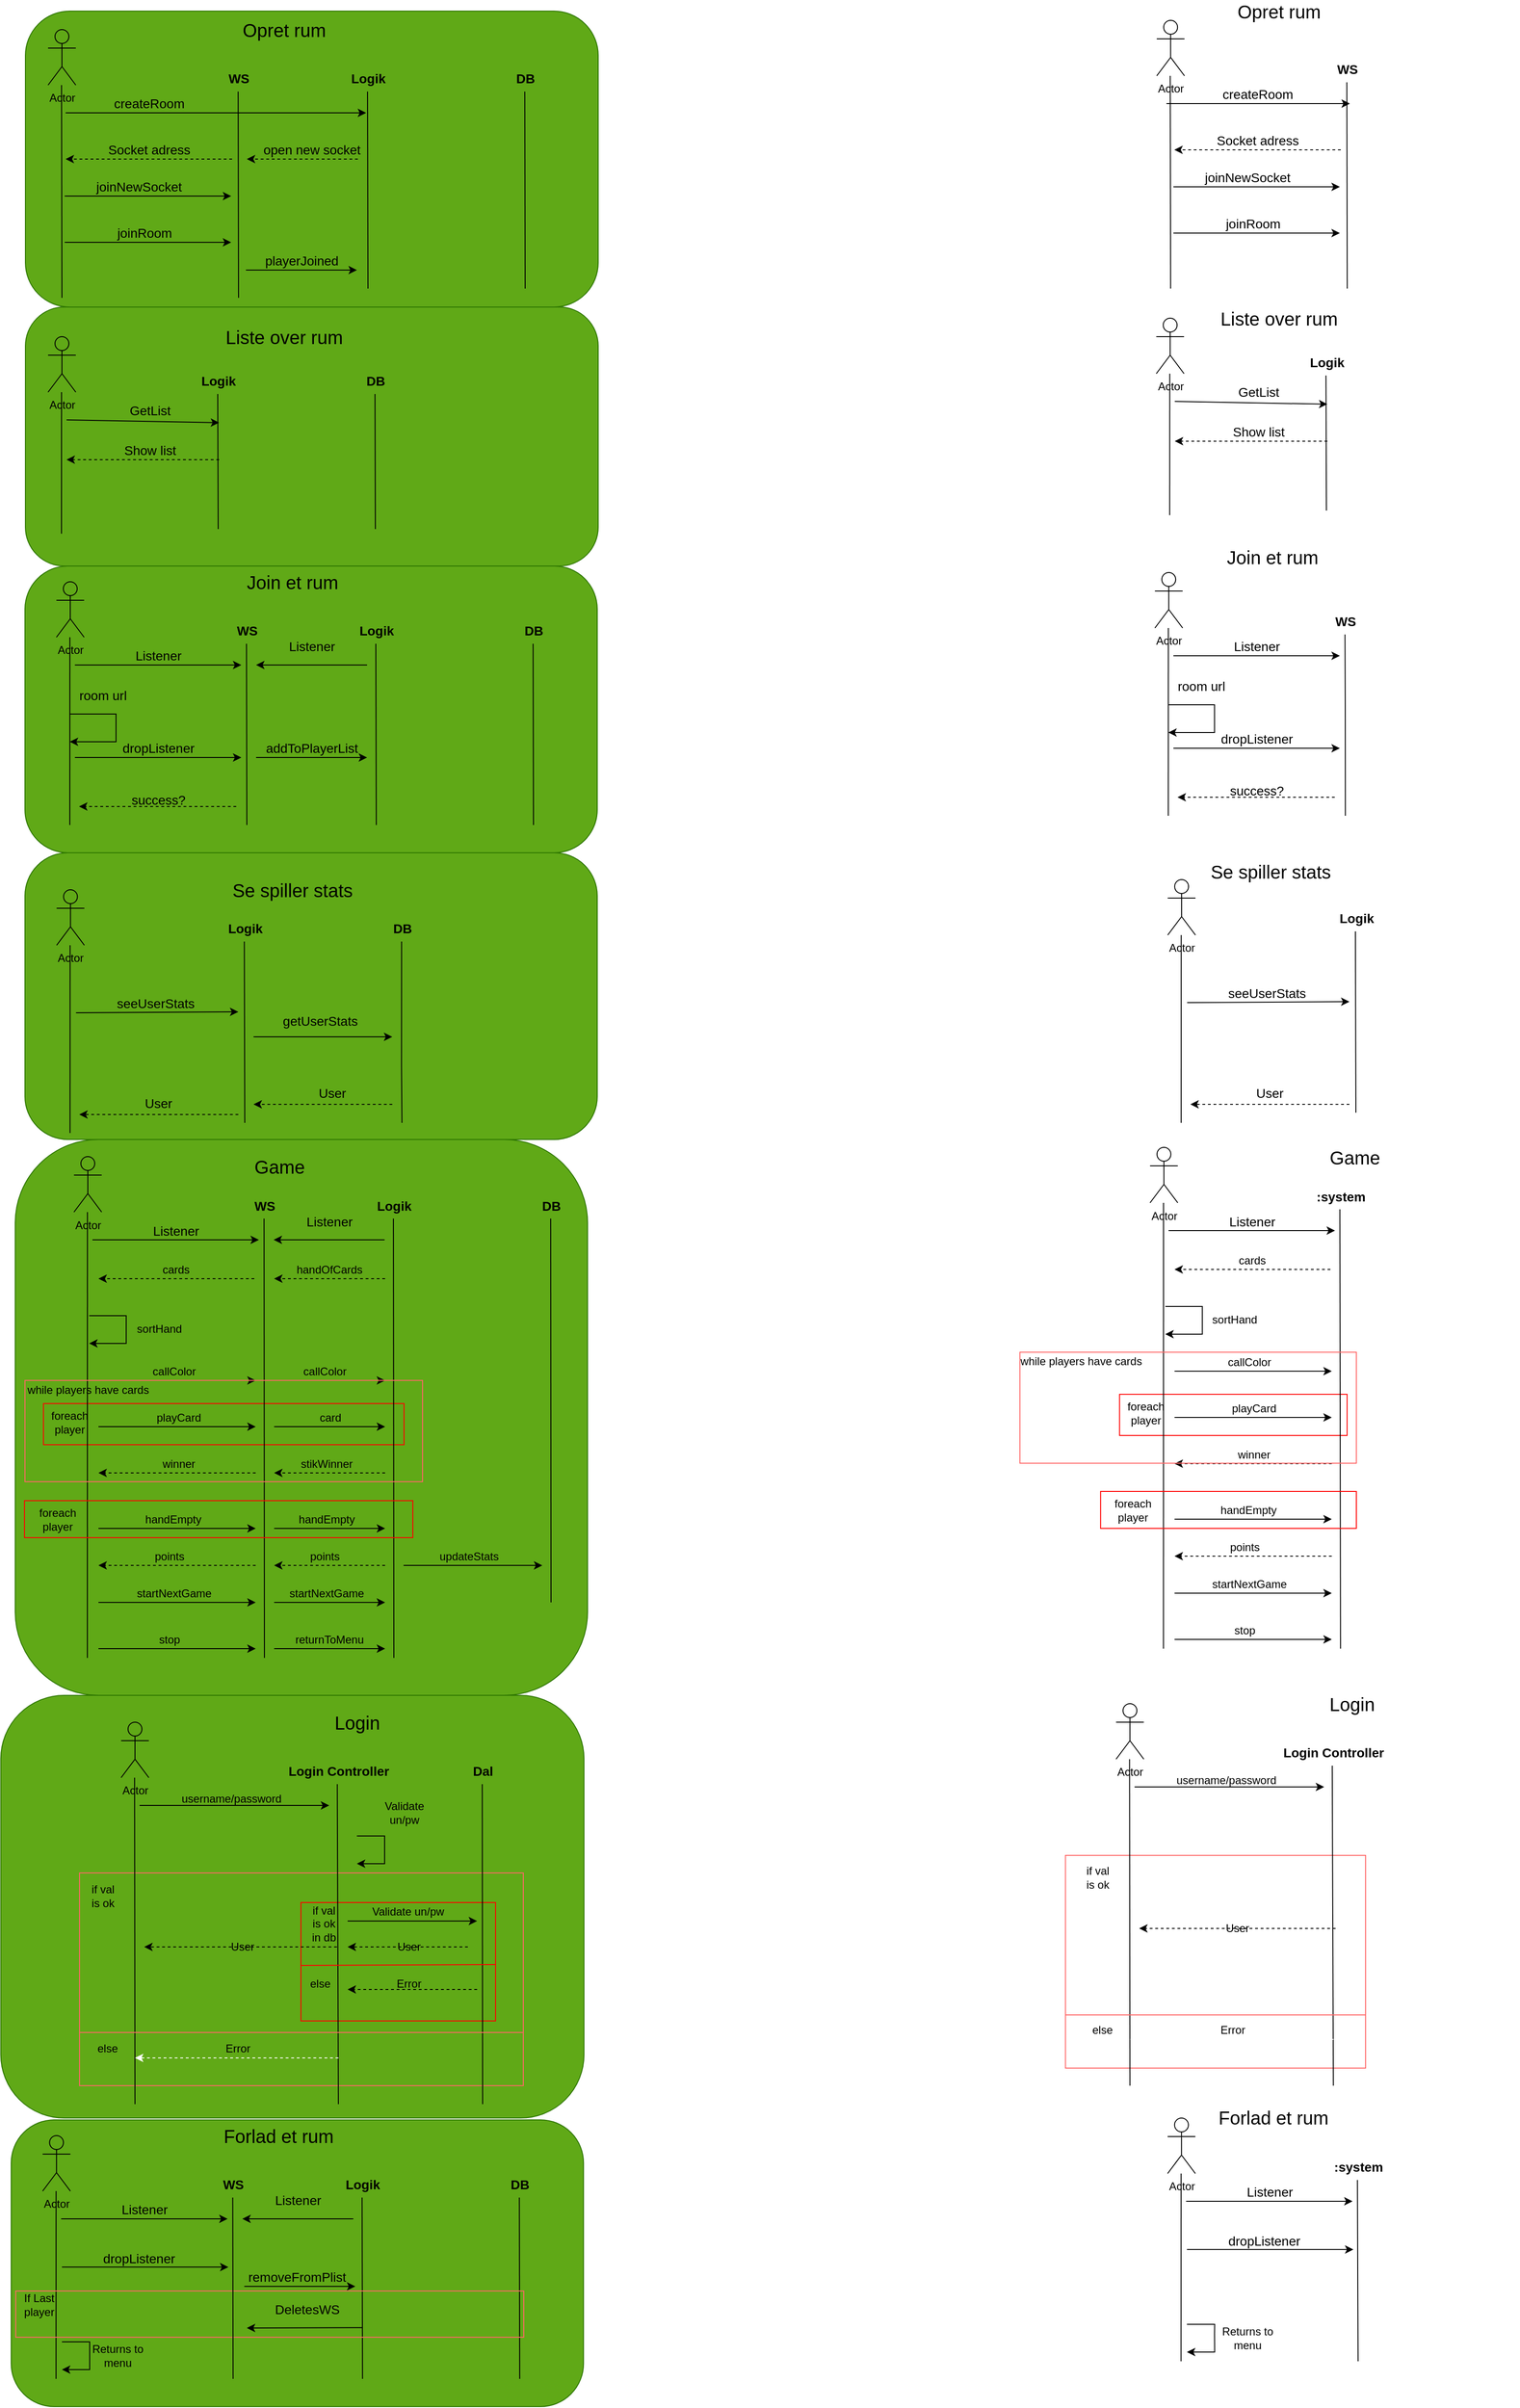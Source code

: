 <mxfile version="16.1.2" type="device"><diagram id="lr0HvfHgT6RQTs0o4B55" name="Side-1"><mxGraphModel dx="5891" dy="3500" grid="1" gridSize="10" guides="1" tooltips="1" connect="1" arrows="1" fold="1" page="1" pageScale="1" pageWidth="827" pageHeight="1169" math="0" shadow="0"><root><mxCell id="0"/><mxCell id="1" parent="0"/><mxCell id="FESBfTd8AbPKwqxkiTea-6" value="" style="rounded=0;whiteSpace=wrap;html=1;strokeColor=#FF6666;fillColor=none;" vertex="1" parent="1"><mxGeometry x="1185.38" y="2014" width="324.62" height="230" as="geometry"/></mxCell><mxCell id="DZPoPA9MmP483Hu3aa7b-5" value="" style="rounded=1;whiteSpace=wrap;html=1;fontSize=14;fillColor=#60a917;fontColor=#ffffff;strokeColor=#2D7600;" parent="1" vertex="1"><mxGeometry x="33.87" y="1841" width="630.75" height="457" as="geometry"/></mxCell><mxCell id="DZPoPA9MmP483Hu3aa7b-4" value="" style="rounded=1;whiteSpace=wrap;html=1;fontSize=14;fillColor=#60a917;fontColor=#ffffff;strokeColor=#2D7600;" parent="1" vertex="1"><mxGeometry x="60" y="930" width="619" height="310" as="geometry"/></mxCell><mxCell id="DZPoPA9MmP483Hu3aa7b-3" value="" style="rounded=1;whiteSpace=wrap;html=1;fontSize=14;fillColor=#60a917;fontColor=#ffffff;strokeColor=#2D7600;" parent="1" vertex="1"><mxGeometry x="60.5" y="20" width="619.5" height="320" as="geometry"/></mxCell><mxCell id="DZPoPA9MmP483Hu3aa7b-2" value="" style="rounded=1;whiteSpace=wrap;html=1;fontSize=14;fillColor=#60a917;fontColor=#ffffff;strokeColor=#2D7600;" parent="1" vertex="1"><mxGeometry x="60.5" y="340" width="619.5" height="280" as="geometry"/></mxCell><mxCell id="qCFy2qXagID1v41UXUVl-54" value="" style="rounded=0;whiteSpace=wrap;html=1;fillColor=none;strokeColor=#FF0000;" parent="1" vertex="1"><mxGeometry x="358.5" y="2065" width="210.5" height="128" as="geometry"/></mxCell><mxCell id="qCFy2qXagID1v41UXUVl-58" value="" style="rounded=0;whiteSpace=wrap;html=1;strokeColor=#FF6666;fillColor=none;" parent="1" vertex="1"><mxGeometry x="119" y="2033" width="480" height="230" as="geometry"/></mxCell><mxCell id="fHAXDr1hGBt7dhgeRwDf-75" value="" style="rounded=1;whiteSpace=wrap;html=1;fontSize=14;fillColor=#60a917;fontColor=#ffffff;strokeColor=#2D7600;" parent="1" vertex="1"><mxGeometry x="49.5" y="1240" width="619" height="601" as="geometry"/></mxCell><mxCell id="fHAXDr1hGBt7dhgeRwDf-45" value="" style="rounded=0;whiteSpace=wrap;html=1;fillColor=none;strokeColor=#FF0000;" parent="1" vertex="1"><mxGeometry x="80" y="1525.5" width="390" height="44.5" as="geometry"/></mxCell><mxCell id="PHsltAXBVL7X2UgunDm8-98" value="" style="rounded=1;whiteSpace=wrap;html=1;fontSize=14;fillColor=#60a917;fontColor=#ffffff;strokeColor=#2D7600;" parent="1" vertex="1"><mxGeometry x="60" y="620" width="619" height="310" as="geometry"/></mxCell><mxCell id="H8njE9o7bHHvg9mTIE7w-1" value="Actor" style="shape=umlActor;verticalLabelPosition=bottom;verticalAlign=top;html=1;outlineConnect=0;fillColor=none;" parent="1" vertex="1"><mxGeometry x="85" y="40" width="30" height="60" as="geometry"/></mxCell><mxCell id="H8njE9o7bHHvg9mTIE7w-3" value="" style="endArrow=none;html=1;rounded=0;" parent="1" edge="1"><mxGeometry width="50" height="50" relative="1" as="geometry"><mxPoint x="100" y="330" as="sourcePoint"/><mxPoint x="99.559" y="100" as="targetPoint"/></mxGeometry></mxCell><mxCell id="H8njE9o7bHHvg9mTIE7w-6" value="" style="group" parent="1" vertex="1" connectable="0"><mxGeometry x="271" y="83" width="40" height="247" as="geometry"/></mxCell><mxCell id="H8njE9o7bHHvg9mTIE7w-4" value="&lt;font style=&quot;font-size: 14px;&quot;&gt;&lt;b&gt;WS&lt;/b&gt;&lt;/font&gt;" style="text;html=1;align=center;verticalAlign=middle;resizable=0;points=[];autosize=1;strokeColor=none;fillColor=none;" parent="H8njE9o7bHHvg9mTIE7w-6" vertex="1"><mxGeometry width="40" height="20" as="geometry"/></mxCell><mxCell id="H8njE9o7bHHvg9mTIE7w-5" value="" style="endArrow=none;html=1;rounded=0;fontSize=14;entryX=0.49;entryY=1.2;entryDx=0;entryDy=0;entryPerimeter=0;" parent="H8njE9o7bHHvg9mTIE7w-6" target="H8njE9o7bHHvg9mTIE7w-4" edge="1"><mxGeometry width="50" height="50" relative="1" as="geometry"><mxPoint x="20" y="247" as="sourcePoint"/><mxPoint x="70" y="53.405" as="targetPoint"/></mxGeometry></mxCell><mxCell id="H8njE9o7bHHvg9mTIE7w-7" value="" style="group" parent="1" vertex="1" connectable="0"><mxGeometry x="411" y="83" width="45" height="237" as="geometry"/></mxCell><mxCell id="H8njE9o7bHHvg9mTIE7w-8" value="&lt;font style=&quot;font-size: 14px;&quot;&gt;&lt;b&gt;Logik&lt;/b&gt;&lt;/font&gt;" style="text;html=1;align=center;verticalAlign=middle;resizable=0;points=[];autosize=1;strokeColor=none;fillColor=none;" parent="H8njE9o7bHHvg9mTIE7w-7" vertex="1"><mxGeometry x="-5" width="50" height="20" as="geometry"/></mxCell><mxCell id="H8njE9o7bHHvg9mTIE7w-9" value="" style="endArrow=none;html=1;rounded=0;fontSize=14;entryX=0.49;entryY=1.2;entryDx=0;entryDy=0;entryPerimeter=0;" parent="H8njE9o7bHHvg9mTIE7w-7" target="H8njE9o7bHHvg9mTIE7w-8" edge="1"><mxGeometry width="50" height="50" relative="1" as="geometry"><mxPoint x="20" y="237" as="sourcePoint"/><mxPoint x="70" y="51.243" as="targetPoint"/></mxGeometry></mxCell><mxCell id="H8njE9o7bHHvg9mTIE7w-10" value="" style="group" parent="1" vertex="1" connectable="0"><mxGeometry x="581" y="83" width="45" height="237" as="geometry"/></mxCell><mxCell id="H8njE9o7bHHvg9mTIE7w-11" value="&lt;font style=&quot;font-size: 14px;&quot;&gt;&lt;b&gt;DB&lt;/b&gt;&lt;/font&gt;" style="text;html=1;align=center;verticalAlign=middle;resizable=0;points=[];autosize=1;strokeColor=none;fillColor=none;" parent="H8njE9o7bHHvg9mTIE7w-10" vertex="1"><mxGeometry width="40" height="20" as="geometry"/></mxCell><mxCell id="H8njE9o7bHHvg9mTIE7w-12" value="" style="endArrow=none;html=1;rounded=0;fontSize=14;entryX=0.49;entryY=1.2;entryDx=0;entryDy=0;entryPerimeter=0;" parent="H8njE9o7bHHvg9mTIE7w-10" target="H8njE9o7bHHvg9mTIE7w-11" edge="1"><mxGeometry width="50" height="50" relative="1" as="geometry"><mxPoint x="20" y="237" as="sourcePoint"/><mxPoint x="70" y="51.243" as="targetPoint"/></mxGeometry></mxCell><mxCell id="H8njE9o7bHHvg9mTIE7w-18" value="" style="endArrow=classic;html=1;rounded=0;fontSize=14;" parent="1" edge="1"><mxGeometry width="50" height="50" relative="1" as="geometry"><mxPoint x="104" y="130" as="sourcePoint"/><mxPoint x="429" y="130" as="targetPoint"/></mxGeometry></mxCell><mxCell id="H8njE9o7bHHvg9mTIE7w-19" value="createRoom" style="text;html=1;align=center;verticalAlign=middle;resizable=0;points=[];autosize=1;strokeColor=none;fillColor=none;fontSize=14;" parent="1" vertex="1"><mxGeometry x="149" y="110" width="90" height="20" as="geometry"/></mxCell><mxCell id="H8njE9o7bHHvg9mTIE7w-22" value="" style="endArrow=classic;html=1;rounded=0;fontSize=14;dashed=1;" parent="1" edge="1"><mxGeometry width="50" height="50" relative="1" as="geometry"><mxPoint x="420" y="180" as="sourcePoint"/><mxPoint x="300" y="180" as="targetPoint"/></mxGeometry></mxCell><mxCell id="H8njE9o7bHHvg9mTIE7w-23" value="open new socket" style="text;html=1;align=center;verticalAlign=middle;resizable=0;points=[];autosize=1;strokeColor=none;fillColor=none;fontSize=14;" parent="1" vertex="1"><mxGeometry x="310" y="160" width="120" height="20" as="geometry"/></mxCell><mxCell id="H8njE9o7bHHvg9mTIE7w-24" value="" style="endArrow=classic;html=1;rounded=0;dashed=1;fontSize=14;" parent="1" edge="1"><mxGeometry width="50" height="50" relative="1" as="geometry"><mxPoint x="284" y="180" as="sourcePoint"/><mxPoint x="104" y="180" as="targetPoint"/></mxGeometry></mxCell><mxCell id="H8njE9o7bHHvg9mTIE7w-25" value="Socket adress" style="text;html=1;align=center;verticalAlign=middle;resizable=0;points=[];autosize=1;strokeColor=none;fillColor=none;fontSize=14;" parent="1" vertex="1"><mxGeometry x="144" y="160" width="100" height="20" as="geometry"/></mxCell><mxCell id="H8njE9o7bHHvg9mTIE7w-28" value="" style="endArrow=classic;html=1;rounded=0;fontSize=14;" parent="1" edge="1"><mxGeometry width="50" height="50" relative="1" as="geometry"><mxPoint x="103" y="220" as="sourcePoint"/><mxPoint x="283" y="220" as="targetPoint"/></mxGeometry></mxCell><mxCell id="H8njE9o7bHHvg9mTIE7w-29" value="joinNewSocket" style="text;html=1;align=center;verticalAlign=middle;resizable=0;points=[];autosize=1;strokeColor=none;fillColor=none;fontSize=14;" parent="1" vertex="1"><mxGeometry x="128" y="200" width="110" height="20" as="geometry"/></mxCell><mxCell id="H8njE9o7bHHvg9mTIE7w-30" value="" style="endArrow=classic;html=1;rounded=0;fontSize=14;" parent="1" edge="1"><mxGeometry width="50" height="50" relative="1" as="geometry"><mxPoint x="103" y="270" as="sourcePoint"/><mxPoint x="283" y="270" as="targetPoint"/></mxGeometry></mxCell><mxCell id="H8njE9o7bHHvg9mTIE7w-31" value="joinRoom" style="text;html=1;align=center;verticalAlign=middle;resizable=0;points=[];autosize=1;strokeColor=none;fillColor=none;fontSize=14;" parent="1" vertex="1"><mxGeometry x="154" y="250" width="70" height="20" as="geometry"/></mxCell><mxCell id="H8njE9o7bHHvg9mTIE7w-33" value="playerJoined" style="text;html=1;align=center;verticalAlign=middle;resizable=0;points=[];autosize=1;strokeColor=none;fillColor=none;fontSize=14;" parent="1" vertex="1"><mxGeometry x="314" y="280" width="90" height="20" as="geometry"/></mxCell><mxCell id="H8njE9o7bHHvg9mTIE7w-34" value="" style="endArrow=classic;html=1;rounded=0;fontSize=14;" parent="1" edge="1"><mxGeometry width="50" height="50" relative="1" as="geometry"><mxPoint x="299" y="300" as="sourcePoint"/><mxPoint x="419" y="300" as="targetPoint"/></mxGeometry></mxCell><mxCell id="PHsltAXBVL7X2UgunDm8-2" value="&lt;font style=&quot;font-size: 20px;&quot;&gt;Opret rum&lt;/font&gt;" style="text;html=1;align=center;verticalAlign=middle;resizable=0;points=[];autosize=1;strokeColor=none;fillColor=none;" parent="1" vertex="1"><mxGeometry x="285" y="30" width="110" height="20" as="geometry"/></mxCell><mxCell id="PHsltAXBVL7X2UgunDm8-38" value="Actor" style="shape=umlActor;verticalLabelPosition=bottom;verticalAlign=top;html=1;outlineConnect=0;fillColor=none;" parent="1" vertex="1"><mxGeometry x="85" y="372" width="30" height="60" as="geometry"/></mxCell><mxCell id="PHsltAXBVL7X2UgunDm8-39" value="" style="endArrow=none;html=1;rounded=0;" parent="1" edge="1"><mxGeometry width="50" height="50" relative="1" as="geometry"><mxPoint x="99.5" y="585" as="sourcePoint"/><mxPoint x="99.559" y="432" as="targetPoint"/></mxGeometry></mxCell><mxCell id="PHsltAXBVL7X2UgunDm8-43" value="" style="group" parent="1" vertex="1" connectable="0"><mxGeometry x="249" y="410" width="45" height="170" as="geometry"/></mxCell><mxCell id="PHsltAXBVL7X2UgunDm8-44" value="&lt;font style=&quot;font-size: 14px;&quot;&gt;&lt;b&gt;Logik&lt;/b&gt;&lt;/font&gt;" style="text;html=1;align=center;verticalAlign=middle;resizable=0;points=[];autosize=1;strokeColor=none;fillColor=none;" parent="PHsltAXBVL7X2UgunDm8-43" vertex="1"><mxGeometry x="-5" width="50" height="20" as="geometry"/></mxCell><mxCell id="PHsltAXBVL7X2UgunDm8-45" value="" style="endArrow=none;html=1;rounded=0;fontSize=14;entryX=0.49;entryY=1.2;entryDx=0;entryDy=0;entryPerimeter=0;" parent="PHsltAXBVL7X2UgunDm8-43" target="PHsltAXBVL7X2UgunDm8-44" edge="1"><mxGeometry width="50" height="50" relative="1" as="geometry"><mxPoint x="20" y="170" as="sourcePoint"/><mxPoint x="70" y="36.757" as="targetPoint"/></mxGeometry></mxCell><mxCell id="PHsltAXBVL7X2UgunDm8-46" value="" style="group" parent="1" vertex="1" connectable="0"><mxGeometry x="419" y="410" width="45" height="170" as="geometry"/></mxCell><mxCell id="PHsltAXBVL7X2UgunDm8-47" value="&lt;font style=&quot;font-size: 14px;&quot;&gt;&lt;b&gt;DB&lt;/b&gt;&lt;/font&gt;" style="text;html=1;align=center;verticalAlign=middle;resizable=0;points=[];autosize=1;strokeColor=none;fillColor=none;" parent="PHsltAXBVL7X2UgunDm8-46" vertex="1"><mxGeometry width="40" height="20" as="geometry"/></mxCell><mxCell id="PHsltAXBVL7X2UgunDm8-48" value="" style="endArrow=none;html=1;rounded=0;fontSize=14;entryX=0.49;entryY=1.2;entryDx=0;entryDy=0;entryPerimeter=0;" parent="PHsltAXBVL7X2UgunDm8-46" target="PHsltAXBVL7X2UgunDm8-47" edge="1"><mxGeometry width="50" height="50" relative="1" as="geometry"><mxPoint x="20" y="170" as="sourcePoint"/><mxPoint x="70" y="36.757" as="targetPoint"/></mxGeometry></mxCell><mxCell id="PHsltAXBVL7X2UgunDm8-49" value="" style="endArrow=classic;html=1;rounded=0;fontSize=14;" parent="1" edge="1"><mxGeometry width="50" height="50" relative="1" as="geometry"><mxPoint x="105" y="462" as="sourcePoint"/><mxPoint x="270" y="465" as="targetPoint"/></mxGeometry></mxCell><mxCell id="PHsltAXBVL7X2UgunDm8-50" value="GetList" style="text;html=1;align=center;verticalAlign=middle;resizable=0;points=[];autosize=1;strokeColor=none;fillColor=none;fontSize=14;" parent="1" vertex="1"><mxGeometry x="165" y="442" width="60" height="20" as="geometry"/></mxCell><mxCell id="PHsltAXBVL7X2UgunDm8-59" value="" style="endArrow=classic;html=1;rounded=0;dashed=1;fontSize=14;" parent="1" edge="1"><mxGeometry width="50" height="50" relative="1" as="geometry"><mxPoint x="270" y="505" as="sourcePoint"/><mxPoint x="105" y="505" as="targetPoint"/></mxGeometry></mxCell><mxCell id="PHsltAXBVL7X2UgunDm8-60" value="Show list" style="text;html=1;align=center;verticalAlign=middle;resizable=0;points=[];autosize=1;strokeColor=none;fillColor=none;fontSize=14;" parent="1" vertex="1"><mxGeometry x="160" y="485" width="70" height="20" as="geometry"/></mxCell><mxCell id="PHsltAXBVL7X2UgunDm8-69" value="&lt;font style=&quot;font-size: 20px;&quot;&gt;Liste over rum&lt;/font&gt;" style="text;html=1;align=center;verticalAlign=middle;resizable=0;points=[];autosize=1;strokeColor=none;fillColor=none;" parent="1" vertex="1"><mxGeometry x="270" y="362" width="140" height="20" as="geometry"/></mxCell><mxCell id="PHsltAXBVL7X2UgunDm8-71" value="Actor" style="shape=umlActor;verticalLabelPosition=bottom;verticalAlign=top;html=1;outlineConnect=0;fillColor=none;" parent="1" vertex="1"><mxGeometry x="94" y="637" width="30" height="60" as="geometry"/></mxCell><mxCell id="PHsltAXBVL7X2UgunDm8-72" value="" style="endArrow=none;html=1;rounded=0;" parent="1" edge="1"><mxGeometry width="50" height="50" relative="1" as="geometry"><mxPoint x="108.5" y="900" as="sourcePoint"/><mxPoint x="108.559" y="697" as="targetPoint"/></mxGeometry></mxCell><mxCell id="PHsltAXBVL7X2UgunDm8-73" value="" style="group" parent="1" vertex="1" connectable="0"><mxGeometry x="280" y="680" width="40" height="220" as="geometry"/></mxCell><mxCell id="PHsltAXBVL7X2UgunDm8-74" value="&lt;font style=&quot;font-size: 14px;&quot;&gt;&lt;b&gt;WS&lt;/b&gt;&lt;/font&gt;" style="text;html=1;align=center;verticalAlign=middle;resizable=0;points=[];autosize=1;strokeColor=none;fillColor=none;" parent="PHsltAXBVL7X2UgunDm8-73" vertex="1"><mxGeometry width="40" height="20" as="geometry"/></mxCell><mxCell id="PHsltAXBVL7X2UgunDm8-75" value="" style="endArrow=none;html=1;rounded=0;fontSize=14;entryX=0.49;entryY=1.2;entryDx=0;entryDy=0;entryPerimeter=0;" parent="PHsltAXBVL7X2UgunDm8-73" target="PHsltAXBVL7X2UgunDm8-74" edge="1"><mxGeometry width="50" height="50" relative="1" as="geometry"><mxPoint x="20" y="220" as="sourcePoint"/><mxPoint x="70" y="47.568" as="targetPoint"/></mxGeometry></mxCell><mxCell id="PHsltAXBVL7X2UgunDm8-76" value="" style="group" parent="1" vertex="1" connectable="0"><mxGeometry x="420" y="680" width="45" height="220" as="geometry"/></mxCell><mxCell id="PHsltAXBVL7X2UgunDm8-77" value="&lt;font style=&quot;font-size: 14px;&quot;&gt;&lt;b&gt;Logik&lt;/b&gt;&lt;/font&gt;" style="text;html=1;align=center;verticalAlign=middle;resizable=0;points=[];autosize=1;strokeColor=none;fillColor=none;" parent="PHsltAXBVL7X2UgunDm8-76" vertex="1"><mxGeometry x="-5" width="50" height="20" as="geometry"/></mxCell><mxCell id="PHsltAXBVL7X2UgunDm8-78" value="" style="endArrow=none;html=1;rounded=0;fontSize=14;entryX=0.49;entryY=1.2;entryDx=0;entryDy=0;entryPerimeter=0;" parent="PHsltAXBVL7X2UgunDm8-76" target="PHsltAXBVL7X2UgunDm8-77" edge="1"><mxGeometry width="50" height="50" relative="1" as="geometry"><mxPoint x="20" y="220" as="sourcePoint"/><mxPoint x="70" y="47.568" as="targetPoint"/></mxGeometry></mxCell><mxCell id="PHsltAXBVL7X2UgunDm8-79" value="" style="group" parent="1" vertex="1" connectable="0"><mxGeometry x="590" y="680" width="45" height="220" as="geometry"/></mxCell><mxCell id="PHsltAXBVL7X2UgunDm8-80" value="&lt;font style=&quot;font-size: 14px;&quot;&gt;&lt;b&gt;DB&lt;/b&gt;&lt;/font&gt;" style="text;html=1;align=center;verticalAlign=middle;resizable=0;points=[];autosize=1;strokeColor=none;fillColor=none;" parent="PHsltAXBVL7X2UgunDm8-79" vertex="1"><mxGeometry width="40" height="20" as="geometry"/></mxCell><mxCell id="PHsltAXBVL7X2UgunDm8-81" value="" style="endArrow=none;html=1;rounded=0;fontSize=14;entryX=0.49;entryY=1.2;entryDx=0;entryDy=0;entryPerimeter=0;" parent="PHsltAXBVL7X2UgunDm8-79" target="PHsltAXBVL7X2UgunDm8-80" edge="1"><mxGeometry width="50" height="50" relative="1" as="geometry"><mxPoint x="20" y="220" as="sourcePoint"/><mxPoint x="70" y="47.568" as="targetPoint"/></mxGeometry></mxCell><mxCell id="PHsltAXBVL7X2UgunDm8-82" value="" style="endArrow=classic;html=1;rounded=0;fontSize=14;" parent="1" edge="1"><mxGeometry width="50" height="50" relative="1" as="geometry"><mxPoint x="114" y="727" as="sourcePoint"/><mxPoint x="294" y="727" as="targetPoint"/></mxGeometry></mxCell><mxCell id="PHsltAXBVL7X2UgunDm8-83" value="Listener" style="text;html=1;align=center;verticalAlign=middle;resizable=0;points=[];autosize=1;strokeColor=none;fillColor=none;fontSize=14;" parent="1" vertex="1"><mxGeometry x="169" y="707" width="70" height="20" as="geometry"/></mxCell><mxCell id="PHsltAXBVL7X2UgunDm8-84" value="" style="endArrow=classic;html=1;rounded=0;fontSize=14;" parent="1" edge="1"><mxGeometry width="50" height="50" relative="1" as="geometry"><mxPoint x="430" y="727" as="sourcePoint"/><mxPoint x="310" y="727" as="targetPoint"/></mxGeometry></mxCell><mxCell id="PHsltAXBVL7X2UgunDm8-85" value="Listener" style="text;html=1;align=center;verticalAlign=middle;resizable=0;points=[];autosize=1;strokeColor=none;fillColor=none;fontSize=14;" parent="1" vertex="1"><mxGeometry x="335" y="697" width="70" height="20" as="geometry"/></mxCell><mxCell id="PHsltAXBVL7X2UgunDm8-86" value="" style="endArrow=classic;html=1;rounded=0;fontSize=14;startArrow=none;" parent="1" edge="1"><mxGeometry width="50" height="50" relative="1" as="geometry"><mxPoint x="108.5" y="780" as="sourcePoint"/><mxPoint x="108.5" y="810" as="targetPoint"/><Array as="points"><mxPoint x="158.5" y="780"/><mxPoint x="158.5" y="810"/></Array></mxGeometry></mxCell><mxCell id="PHsltAXBVL7X2UgunDm8-90" value="" style="endArrow=classic;html=1;rounded=0;fontSize=14;" parent="1" edge="1"><mxGeometry width="50" height="50" relative="1" as="geometry"><mxPoint x="310" y="827" as="sourcePoint"/><mxPoint x="430" y="827" as="targetPoint"/></mxGeometry></mxCell><mxCell id="PHsltAXBVL7X2UgunDm8-91" value="addToPlayerList" style="text;html=1;align=center;verticalAlign=middle;resizable=0;points=[];autosize=1;strokeColor=none;fillColor=none;fontSize=14;" parent="1" vertex="1"><mxGeometry x="309.5" y="807" width="120" height="20" as="geometry"/></mxCell><mxCell id="PHsltAXBVL7X2UgunDm8-92" value="" style="endArrow=classic;html=1;rounded=0;fontSize=14;" parent="1" edge="1"><mxGeometry width="50" height="50" relative="1" as="geometry"><mxPoint x="114" y="827" as="sourcePoint"/><mxPoint x="294" y="827" as="targetPoint"/></mxGeometry></mxCell><mxCell id="PHsltAXBVL7X2UgunDm8-93" value="dropListener" style="text;html=1;align=center;verticalAlign=middle;resizable=0;points=[];autosize=1;strokeColor=none;fillColor=none;fontSize=14;" parent="1" vertex="1"><mxGeometry x="159" y="807" width="90" height="20" as="geometry"/></mxCell><mxCell id="PHsltAXBVL7X2UgunDm8-94" value="&lt;font style=&quot;font-size: 20px;&quot;&gt;Join et rum&lt;/font&gt;" style="text;html=1;align=center;verticalAlign=middle;resizable=0;points=[];autosize=1;strokeColor=none;fillColor=none;" parent="1" vertex="1"><mxGeometry x="294" y="627" width="110" height="20" as="geometry"/></mxCell><mxCell id="PHsltAXBVL7X2UgunDm8-87" value="room url" style="text;html=1;align=center;verticalAlign=middle;resizable=0;points=[];autosize=1;strokeColor=none;fillColor=none;fontSize=14;" parent="1" vertex="1"><mxGeometry x="108.5" y="750" width="70" height="20" as="geometry"/></mxCell><mxCell id="PHsltAXBVL7X2UgunDm8-96" value="" style="endArrow=classic;html=1;rounded=0;fontSize=20;dashed=1;" parent="1" edge="1"><mxGeometry width="50" height="50" relative="1" as="geometry"><mxPoint x="288.5" y="880" as="sourcePoint"/><mxPoint x="118.5" y="880" as="targetPoint"/></mxGeometry></mxCell><mxCell id="PHsltAXBVL7X2UgunDm8-97" value="&lt;font style=&quot;font-size: 14px;&quot;&gt;success?&lt;/font&gt;" style="text;html=1;align=center;verticalAlign=middle;resizable=0;points=[];autosize=1;strokeColor=none;fillColor=none;fontSize=20;" parent="1" vertex="1"><mxGeometry x="169" y="855" width="70" height="30" as="geometry"/></mxCell><mxCell id="PHsltAXBVL7X2UgunDm8-100" value="Actor" style="shape=umlActor;verticalLabelPosition=bottom;verticalAlign=top;html=1;outlineConnect=0;fillColor=none;" parent="1" vertex="1"><mxGeometry x="94.25" y="970" width="30" height="60" as="geometry"/></mxCell><mxCell id="PHsltAXBVL7X2UgunDm8-101" value="" style="endArrow=none;html=1;rounded=0;" parent="1" edge="1"><mxGeometry width="50" height="50" relative="1" as="geometry"><mxPoint x="108.75" y="1233" as="sourcePoint"/><mxPoint x="108.809" y="1030" as="targetPoint"/></mxGeometry></mxCell><mxCell id="PHsltAXBVL7X2UgunDm8-105" value="" style="group" parent="1" vertex="1" connectable="0"><mxGeometry x="277.75" y="1002" width="45" height="220" as="geometry"/></mxCell><mxCell id="PHsltAXBVL7X2UgunDm8-106" value="&lt;font style=&quot;font-size: 14px;&quot;&gt;&lt;b&gt;Logik&lt;/b&gt;&lt;/font&gt;" style="text;html=1;align=center;verticalAlign=middle;resizable=0;points=[];autosize=1;strokeColor=none;fillColor=none;" parent="PHsltAXBVL7X2UgunDm8-105" vertex="1"><mxGeometry x="-5" width="50" height="20" as="geometry"/></mxCell><mxCell id="PHsltAXBVL7X2UgunDm8-107" value="" style="endArrow=none;html=1;rounded=0;fontSize=14;entryX=0.49;entryY=1.2;entryDx=0;entryDy=0;entryPerimeter=0;" parent="PHsltAXBVL7X2UgunDm8-105" target="PHsltAXBVL7X2UgunDm8-106" edge="1"><mxGeometry width="50" height="50" relative="1" as="geometry"><mxPoint x="20" y="220" as="sourcePoint"/><mxPoint x="70" y="47.568" as="targetPoint"/></mxGeometry></mxCell><mxCell id="PHsltAXBVL7X2UgunDm8-108" value="" style="group" parent="1" vertex="1" connectable="0"><mxGeometry x="579.5" y="1251" width="79.5" height="341" as="geometry"/></mxCell><mxCell id="PHsltAXBVL7X2UgunDm8-109" value="&lt;font style=&quot;font-size: 14px;&quot;&gt;&lt;b&gt;DB&lt;/b&gt;&lt;/font&gt;" style="text;html=1;align=center;verticalAlign=middle;resizable=0;points=[];autosize=1;strokeColor=none;fillColor=none;" parent="PHsltAXBVL7X2UgunDm8-108" vertex="1"><mxGeometry x="-131.75" y="-249" width="40" height="20" as="geometry"/></mxCell><mxCell id="PHsltAXBVL7X2UgunDm8-110" value="" style="endArrow=none;html=1;rounded=0;fontSize=14;entryX=0.49;entryY=1.2;entryDx=0;entryDy=0;entryPerimeter=0;" parent="PHsltAXBVL7X2UgunDm8-108" target="PHsltAXBVL7X2UgunDm8-109" edge="1"><mxGeometry width="50" height="50" relative="1" as="geometry"><mxPoint x="-111.75" y="-29" as="sourcePoint"/><mxPoint x="-61.75" y="-201.432" as="targetPoint"/><Array as="points"><mxPoint x="-112.25" y="-90"/></Array></mxGeometry></mxCell><mxCell id="PHsltAXBVL7X2UgunDm8-120" value="&lt;font style=&quot;font-size: 20px;&quot;&gt;Se spiller stats&lt;/font&gt;" style="text;html=1;align=center;verticalAlign=middle;resizable=0;points=[];autosize=1;strokeColor=none;fillColor=none;" parent="1" vertex="1"><mxGeometry x="274.25" y="960" width="150" height="20" as="geometry"/></mxCell><mxCell id="PHsltAXBVL7X2UgunDm8-121" value="seeUserStats" style="text;html=1;align=center;verticalAlign=middle;resizable=0;points=[];autosize=1;strokeColor=none;fillColor=none;fontSize=14;" parent="1" vertex="1"><mxGeometry x="150.75" y="1083" width="100" height="20" as="geometry"/></mxCell><mxCell id="PHsltAXBVL7X2UgunDm8-123" value="" style="endArrow=classic;html=1;rounded=0;fontSize=20;dashed=1;" parent="1" edge="1"><mxGeometry width="50" height="50" relative="1" as="geometry"><mxPoint x="290.75" y="1213" as="sourcePoint"/><mxPoint x="118.75" y="1213" as="targetPoint"/></mxGeometry></mxCell><mxCell id="PHsltAXBVL7X2UgunDm8-124" value="&lt;font style=&quot;font-size: 14px;&quot;&gt;User&lt;/font&gt;" style="text;html=1;align=center;verticalAlign=middle;resizable=0;points=[];autosize=1;strokeColor=none;fillColor=none;fontSize=20;" parent="1" vertex="1"><mxGeometry x="179.25" y="1183" width="50" height="30" as="geometry"/></mxCell><mxCell id="PHsltAXBVL7X2UgunDm8-125" value="" style="endArrow=classic;html=1;rounded=0;fontSize=14;" parent="1" edge="1"><mxGeometry width="50" height="50" relative="1" as="geometry"><mxPoint x="115.25" y="1103" as="sourcePoint"/><mxPoint x="290.75" y="1102" as="targetPoint"/></mxGeometry></mxCell><mxCell id="PHsltAXBVL7X2UgunDm8-128" value="" style="endArrow=classic;html=1;rounded=0;fontSize=14;" parent="1" edge="1"><mxGeometry width="50" height="50" relative="1" as="geometry"><mxPoint x="307.25" y="1129" as="sourcePoint"/><mxPoint x="457.25" y="1129" as="targetPoint"/></mxGeometry></mxCell><mxCell id="PHsltAXBVL7X2UgunDm8-129" value="getUserStats" style="text;html=1;align=center;verticalAlign=middle;resizable=0;points=[];autosize=1;strokeColor=none;fillColor=none;fontSize=14;" parent="1" vertex="1"><mxGeometry x="328.75" y="1102" width="100" height="20" as="geometry"/></mxCell><mxCell id="PHsltAXBVL7X2UgunDm8-132" value="&lt;font style=&quot;font-size: 14px;&quot;&gt;User&lt;/font&gt;" style="text;html=1;align=center;verticalAlign=middle;resizable=0;points=[];autosize=1;strokeColor=none;fillColor=none;fontSize=20;" parent="1" vertex="1"><mxGeometry x="367.25" y="1172" width="50" height="30" as="geometry"/></mxCell><mxCell id="PHsltAXBVL7X2UgunDm8-133" value="" style="endArrow=classic;html=1;rounded=0;fontSize=20;dashed=1;" parent="1" edge="1"><mxGeometry width="50" height="50" relative="1" as="geometry"><mxPoint x="457.25" y="1202" as="sourcePoint"/><mxPoint x="307.25" y="1202" as="targetPoint"/></mxGeometry></mxCell><mxCell id="fHAXDr1hGBt7dhgeRwDf-2" value="Actor" style="shape=umlActor;verticalLabelPosition=bottom;verticalAlign=top;html=1;outlineConnect=0;fillColor=none;" parent="1" vertex="1"><mxGeometry x="113" y="1258.5" width="30" height="60" as="geometry"/></mxCell><mxCell id="fHAXDr1hGBt7dhgeRwDf-3" value="" style="endArrow=none;html=1;rounded=0;" parent="1" edge="1"><mxGeometry width="50" height="50" relative="1" as="geometry"><mxPoint x="127.5" y="1800.5" as="sourcePoint"/><mxPoint x="127.559" y="1318.5" as="targetPoint"/></mxGeometry></mxCell><mxCell id="fHAXDr1hGBt7dhgeRwDf-4" value="" style="group" parent="1" vertex="1" connectable="0"><mxGeometry x="299" y="1301.5" width="40" height="499" as="geometry"/></mxCell><mxCell id="fHAXDr1hGBt7dhgeRwDf-5" value="&lt;font style=&quot;font-size: 14px;&quot;&gt;&lt;b&gt;WS&lt;/b&gt;&lt;/font&gt;" style="text;html=1;align=center;verticalAlign=middle;resizable=0;points=[];autosize=1;strokeColor=none;fillColor=none;" parent="fHAXDr1hGBt7dhgeRwDf-4" vertex="1"><mxGeometry width="40" height="20" as="geometry"/></mxCell><mxCell id="fHAXDr1hGBt7dhgeRwDf-6" value="" style="endArrow=none;html=1;rounded=0;fontSize=14;entryX=0.49;entryY=1.2;entryDx=0;entryDy=0;entryPerimeter=0;" parent="fHAXDr1hGBt7dhgeRwDf-4" target="fHAXDr1hGBt7dhgeRwDf-5" edge="1"><mxGeometry width="50" height="50" relative="1" as="geometry"><mxPoint x="20" y="499" as="sourcePoint"/><mxPoint x="70" y="107.892" as="targetPoint"/></mxGeometry></mxCell><mxCell id="fHAXDr1hGBt7dhgeRwDf-7" value="" style="group" parent="1" vertex="1" connectable="0"><mxGeometry x="439" y="1301.5" width="45" height="499" as="geometry"/></mxCell><mxCell id="fHAXDr1hGBt7dhgeRwDf-8" value="&lt;font style=&quot;font-size: 14px;&quot;&gt;&lt;b&gt;Logik&lt;/b&gt;&lt;/font&gt;" style="text;html=1;align=center;verticalAlign=middle;resizable=0;points=[];autosize=1;strokeColor=none;fillColor=none;" parent="fHAXDr1hGBt7dhgeRwDf-7" vertex="1"><mxGeometry x="-5" width="50" height="20" as="geometry"/></mxCell><mxCell id="fHAXDr1hGBt7dhgeRwDf-9" value="" style="endArrow=none;html=1;rounded=0;fontSize=14;entryX=0.49;entryY=1.2;entryDx=0;entryDy=0;entryPerimeter=0;" parent="fHAXDr1hGBt7dhgeRwDf-7" target="fHAXDr1hGBt7dhgeRwDf-8" edge="1"><mxGeometry width="50" height="50" relative="1" as="geometry"><mxPoint x="20" y="499" as="sourcePoint"/><mxPoint x="70" y="107.892" as="targetPoint"/></mxGeometry></mxCell><mxCell id="fHAXDr1hGBt7dhgeRwDf-10" value="" style="group" parent="1" vertex="1" connectable="0"><mxGeometry x="609" y="1301.5" width="45" height="439" as="geometry"/></mxCell><mxCell id="fHAXDr1hGBt7dhgeRwDf-11" value="&lt;font style=&quot;font-size: 14px;&quot;&gt;&lt;b&gt;DB&lt;/b&gt;&lt;/font&gt;" style="text;html=1;align=center;verticalAlign=middle;resizable=0;points=[];autosize=1;strokeColor=none;fillColor=none;" parent="fHAXDr1hGBt7dhgeRwDf-10" vertex="1"><mxGeometry width="40" height="20" as="geometry"/></mxCell><mxCell id="fHAXDr1hGBt7dhgeRwDf-12" value="" style="endArrow=none;html=1;rounded=0;fontSize=14;entryX=0.49;entryY=1.2;entryDx=0;entryDy=0;entryPerimeter=0;" parent="fHAXDr1hGBt7dhgeRwDf-10" target="fHAXDr1hGBt7dhgeRwDf-11" edge="1"><mxGeometry width="50" height="50" relative="1" as="geometry"><mxPoint x="20" y="439.0" as="sourcePoint"/><mxPoint x="70" y="94.919" as="targetPoint"/></mxGeometry></mxCell><mxCell id="fHAXDr1hGBt7dhgeRwDf-13" value="" style="endArrow=classic;html=1;rounded=0;fontSize=14;" parent="1" edge="1"><mxGeometry width="50" height="50" relative="1" as="geometry"><mxPoint x="133" y="1348.5" as="sourcePoint"/><mxPoint x="313" y="1348.5" as="targetPoint"/></mxGeometry></mxCell><mxCell id="fHAXDr1hGBt7dhgeRwDf-14" value="Listener" style="text;html=1;align=center;verticalAlign=middle;resizable=0;points=[];autosize=1;strokeColor=none;fillColor=none;fontSize=14;" parent="1" vertex="1"><mxGeometry x="188" y="1328.5" width="70" height="20" as="geometry"/></mxCell><mxCell id="fHAXDr1hGBt7dhgeRwDf-15" value="" style="endArrow=classic;html=1;rounded=0;fontSize=14;" parent="1" edge="1"><mxGeometry width="50" height="50" relative="1" as="geometry"><mxPoint x="449" y="1348.5" as="sourcePoint"/><mxPoint x="329" y="1348.5" as="targetPoint"/></mxGeometry></mxCell><mxCell id="fHAXDr1hGBt7dhgeRwDf-16" value="Listener" style="text;html=1;align=center;verticalAlign=middle;resizable=0;points=[];autosize=1;strokeColor=none;fillColor=none;fontSize=14;" parent="1" vertex="1"><mxGeometry x="354" y="1318.5" width="70" height="20" as="geometry"/></mxCell><mxCell id="fHAXDr1hGBt7dhgeRwDf-18" value="&lt;font style=&quot;font-size: 20px;&quot;&gt;Game&lt;/font&gt;" style="text;html=1;align=center;verticalAlign=middle;resizable=0;points=[];autosize=1;strokeColor=none;fillColor=none;" parent="1" vertex="1"><mxGeometry x="299.5" y="1258.5" width="70" height="20" as="geometry"/></mxCell><mxCell id="fHAXDr1hGBt7dhgeRwDf-30" value="" style="endArrow=classic;html=1;rounded=0;dashed=1;" parent="1" edge="1"><mxGeometry width="50" height="50" relative="1" as="geometry"><mxPoint x="449.5" y="1390.5" as="sourcePoint"/><mxPoint x="329.5" y="1390.5" as="targetPoint"/></mxGeometry></mxCell><mxCell id="fHAXDr1hGBt7dhgeRwDf-31" value="handOfCards" style="text;html=1;align=center;verticalAlign=middle;resizable=0;points=[];autosize=1;strokeColor=none;fillColor=none;" parent="1" vertex="1"><mxGeometry x="344" y="1370.5" width="90" height="20" as="geometry"/></mxCell><mxCell id="fHAXDr1hGBt7dhgeRwDf-32" value="" style="endArrow=classic;html=1;rounded=0;dashed=1;" parent="1" edge="1"><mxGeometry width="50" height="50" relative="1" as="geometry"><mxPoint x="308" y="1390.5" as="sourcePoint"/><mxPoint x="139.5" y="1390.5" as="targetPoint"/></mxGeometry></mxCell><mxCell id="fHAXDr1hGBt7dhgeRwDf-33" value="cards" style="text;html=1;align=center;verticalAlign=middle;resizable=0;points=[];autosize=1;strokeColor=none;fillColor=none;" parent="1" vertex="1"><mxGeometry x="198" y="1370.5" width="50" height="20" as="geometry"/></mxCell><mxCell id="fHAXDr1hGBt7dhgeRwDf-34" value="" style="endArrow=classic;html=1;rounded=0;" parent="1" edge="1"><mxGeometry width="50" height="50" relative="1" as="geometry"><mxPoint x="129.5" y="1430.5" as="sourcePoint"/><mxPoint x="129.5" y="1460.5" as="targetPoint"/><Array as="points"><mxPoint x="169.5" y="1430.5"/><mxPoint x="169.5" y="1460.5"/></Array></mxGeometry></mxCell><mxCell id="fHAXDr1hGBt7dhgeRwDf-35" value="sortHand" style="text;html=1;align=center;verticalAlign=middle;resizable=0;points=[];autosize=1;strokeColor=none;fillColor=none;" parent="1" vertex="1"><mxGeometry x="174.5" y="1434.5" width="60" height="20" as="geometry"/></mxCell><mxCell id="fHAXDr1hGBt7dhgeRwDf-36" value="" style="endArrow=classic;html=1;rounded=0;" parent="1" edge="1"><mxGeometry width="50" height="50" relative="1" as="geometry"><mxPoint x="139.5" y="1500.5" as="sourcePoint"/><mxPoint x="309.5" y="1500.5" as="targetPoint"/></mxGeometry></mxCell><mxCell id="fHAXDr1hGBt7dhgeRwDf-37" value="callColor" style="text;html=1;align=center;verticalAlign=middle;resizable=0;points=[];autosize=1;strokeColor=none;fillColor=none;" parent="1" vertex="1"><mxGeometry x="190.5" y="1480.5" width="60" height="20" as="geometry"/></mxCell><mxCell id="fHAXDr1hGBt7dhgeRwDf-38" value="" style="endArrow=classic;html=1;rounded=0;" parent="1" edge="1"><mxGeometry width="50" height="50" relative="1" as="geometry"><mxPoint x="329.5" y="1500.5" as="sourcePoint"/><mxPoint x="449.5" y="1500.5" as="targetPoint"/></mxGeometry></mxCell><mxCell id="fHAXDr1hGBt7dhgeRwDf-39" value="callColor" style="text;html=1;align=center;verticalAlign=middle;resizable=0;points=[];autosize=1;strokeColor=none;fillColor=none;" parent="1" vertex="1"><mxGeometry x="354" y="1480.5" width="60" height="20" as="geometry"/></mxCell><mxCell id="fHAXDr1hGBt7dhgeRwDf-41" value="" style="endArrow=classic;html=1;rounded=0;" parent="1" edge="1"><mxGeometry width="50" height="50" relative="1" as="geometry"><mxPoint x="139.5" y="1550.5" as="sourcePoint"/><mxPoint x="309.5" y="1550.5" as="targetPoint"/></mxGeometry></mxCell><mxCell id="fHAXDr1hGBt7dhgeRwDf-42" value="playCard" style="text;html=1;align=center;verticalAlign=middle;resizable=0;points=[];autosize=1;strokeColor=none;fillColor=none;" parent="1" vertex="1"><mxGeometry x="195.5" y="1530.5" width="60" height="20" as="geometry"/></mxCell><mxCell id="fHAXDr1hGBt7dhgeRwDf-43" value="card" style="text;html=1;align=center;verticalAlign=middle;resizable=0;points=[];autosize=1;strokeColor=none;fillColor=none;" parent="1" vertex="1"><mxGeometry x="369.5" y="1530.5" width="40" height="20" as="geometry"/></mxCell><mxCell id="fHAXDr1hGBt7dhgeRwDf-44" value="" style="endArrow=classic;html=1;rounded=0;" parent="1" edge="1"><mxGeometry width="50" height="50" relative="1" as="geometry"><mxPoint x="329.5" y="1550.5" as="sourcePoint"/><mxPoint x="449.5" y="1550.5" as="targetPoint"/></mxGeometry></mxCell><mxCell id="fHAXDr1hGBt7dhgeRwDf-46" value="foreach &lt;br&gt;player" style="text;html=1;align=center;verticalAlign=middle;resizable=0;points=[];autosize=1;strokeColor=none;fillColor=none;" parent="1" vertex="1"><mxGeometry x="78" y="1530.5" width="60" height="30" as="geometry"/></mxCell><mxCell id="fHAXDr1hGBt7dhgeRwDf-47" value="" style="endArrow=classic;html=1;rounded=0;dashed=1;" parent="1" edge="1"><mxGeometry width="50" height="50" relative="1" as="geometry"><mxPoint x="449.5" y="1600.5" as="sourcePoint"/><mxPoint x="329.5" y="1600.5" as="targetPoint"/></mxGeometry></mxCell><mxCell id="fHAXDr1hGBt7dhgeRwDf-48" value="stikWinner" style="text;html=1;align=center;verticalAlign=middle;resizable=0;points=[];autosize=1;strokeColor=none;fillColor=none;" parent="1" vertex="1"><mxGeometry x="350.5" y="1580.5" width="70" height="20" as="geometry"/></mxCell><mxCell id="fHAXDr1hGBt7dhgeRwDf-50" value="" style="endArrow=classic;html=1;rounded=0;dashed=1;" parent="1" edge="1"><mxGeometry width="50" height="50" relative="1" as="geometry"><mxPoint x="309.5" y="1600.5" as="sourcePoint"/><mxPoint x="139.5" y="1600.5" as="targetPoint"/></mxGeometry></mxCell><mxCell id="fHAXDr1hGBt7dhgeRwDf-51" value="winner" style="text;html=1;align=center;verticalAlign=middle;resizable=0;points=[];autosize=1;strokeColor=none;fillColor=none;" parent="1" vertex="1"><mxGeometry x="200.5" y="1580.5" width="50" height="20" as="geometry"/></mxCell><mxCell id="fHAXDr1hGBt7dhgeRwDf-55" value="" style="endArrow=classic;html=1;rounded=0;" parent="1" edge="1"><mxGeometry width="50" height="50" relative="1" as="geometry"><mxPoint x="139.5" y="1660.5" as="sourcePoint"/><mxPoint x="309.5" y="1660.5" as="targetPoint"/></mxGeometry></mxCell><mxCell id="fHAXDr1hGBt7dhgeRwDf-56" value="handEmpty" style="text;html=1;align=center;verticalAlign=middle;resizable=0;points=[];autosize=1;strokeColor=none;fillColor=none;" parent="1" vertex="1"><mxGeometry x="179.5" y="1640.5" width="80" height="20" as="geometry"/></mxCell><mxCell id="fHAXDr1hGBt7dhgeRwDf-57" value="" style="endArrow=classic;html=1;rounded=0;" parent="1" edge="1"><mxGeometry width="50" height="50" relative="1" as="geometry"><mxPoint x="329.5" y="1660.5" as="sourcePoint"/><mxPoint x="449.5" y="1660.5" as="targetPoint"/></mxGeometry></mxCell><mxCell id="fHAXDr1hGBt7dhgeRwDf-58" value="handEmpty" style="text;html=1;align=center;verticalAlign=middle;resizable=0;points=[];autosize=1;strokeColor=none;fillColor=none;" parent="1" vertex="1"><mxGeometry x="345.5" y="1640.5" width="80" height="20" as="geometry"/></mxCell><mxCell id="fHAXDr1hGBt7dhgeRwDf-59" value="" style="rounded=0;whiteSpace=wrap;html=1;strokeColor=#FF0000;fillColor=none;" parent="1" vertex="1"><mxGeometry x="59.5" y="1630.5" width="420" height="40" as="geometry"/></mxCell><mxCell id="fHAXDr1hGBt7dhgeRwDf-60" value="foreach&lt;br&gt;player" style="text;html=1;align=center;verticalAlign=middle;resizable=0;points=[];autosize=1;strokeColor=none;fillColor=none;" parent="1" vertex="1"><mxGeometry x="64.5" y="1635.5" width="60" height="30" as="geometry"/></mxCell><mxCell id="fHAXDr1hGBt7dhgeRwDf-61" value="" style="endArrow=classic;html=1;rounded=0;dashed=1;" parent="1" edge="1"><mxGeometry width="50" height="50" relative="1" as="geometry"><mxPoint x="449.5" y="1700.5" as="sourcePoint"/><mxPoint x="329.5" y="1700.5" as="targetPoint"/></mxGeometry></mxCell><mxCell id="fHAXDr1hGBt7dhgeRwDf-62" value="points" style="text;html=1;align=center;verticalAlign=middle;resizable=0;points=[];autosize=1;strokeColor=none;fillColor=none;" parent="1" vertex="1"><mxGeometry x="359" y="1680.5" width="50" height="20" as="geometry"/></mxCell><mxCell id="fHAXDr1hGBt7dhgeRwDf-63" value="points" style="text;html=1;align=center;verticalAlign=middle;resizable=0;points=[];autosize=1;strokeColor=none;fillColor=none;" parent="1" vertex="1"><mxGeometry x="190.5" y="1680.5" width="50" height="20" as="geometry"/></mxCell><mxCell id="fHAXDr1hGBt7dhgeRwDf-64" value="" style="endArrow=classic;html=1;rounded=0;dashed=1;" parent="1" edge="1"><mxGeometry width="50" height="50" relative="1" as="geometry"><mxPoint x="309.5" y="1700.5" as="sourcePoint"/><mxPoint x="139.5" y="1700.5" as="targetPoint"/></mxGeometry></mxCell><mxCell id="fHAXDr1hGBt7dhgeRwDf-65" value="" style="endArrow=classic;html=1;rounded=0;" parent="1" edge="1"><mxGeometry width="50" height="50" relative="1" as="geometry"><mxPoint x="469.5" y="1700.5" as="sourcePoint"/><mxPoint x="619.5" y="1700.5" as="targetPoint"/></mxGeometry></mxCell><mxCell id="fHAXDr1hGBt7dhgeRwDf-66" value="updateStats" style="text;html=1;align=center;verticalAlign=middle;resizable=0;points=[];autosize=1;strokeColor=none;fillColor=none;" parent="1" vertex="1"><mxGeometry x="500" y="1680.5" width="80" height="20" as="geometry"/></mxCell><mxCell id="fHAXDr1hGBt7dhgeRwDf-67" value="" style="endArrow=classic;html=1;rounded=0;" parent="1" edge="1"><mxGeometry width="50" height="50" relative="1" as="geometry"><mxPoint x="139.5" y="1740.5" as="sourcePoint"/><mxPoint x="309.5" y="1740.5" as="targetPoint"/></mxGeometry></mxCell><mxCell id="fHAXDr1hGBt7dhgeRwDf-68" value="" style="endArrow=classic;html=1;rounded=0;" parent="1" edge="1"><mxGeometry width="50" height="50" relative="1" as="geometry"><mxPoint x="139.5" y="1790.5" as="sourcePoint"/><mxPoint x="309.5" y="1790.5" as="targetPoint"/></mxGeometry></mxCell><mxCell id="fHAXDr1hGBt7dhgeRwDf-69" value="" style="endArrow=classic;html=1;rounded=0;" parent="1" edge="1"><mxGeometry width="50" height="50" relative="1" as="geometry"><mxPoint x="329.5" y="1740.5" as="sourcePoint"/><mxPoint x="449.5" y="1740.5" as="targetPoint"/></mxGeometry></mxCell><mxCell id="fHAXDr1hGBt7dhgeRwDf-70" value="" style="endArrow=classic;html=1;rounded=0;" parent="1" edge="1"><mxGeometry width="50" height="50" relative="1" as="geometry"><mxPoint x="329.5" y="1790.5" as="sourcePoint"/><mxPoint x="449.5" y="1790.5" as="targetPoint"/></mxGeometry></mxCell><mxCell id="fHAXDr1hGBt7dhgeRwDf-71" value="startNextGame" style="text;html=1;align=center;verticalAlign=middle;resizable=0;points=[];autosize=1;strokeColor=none;fillColor=none;" parent="1" vertex="1"><mxGeometry x="170.5" y="1720.5" width="100" height="20" as="geometry"/></mxCell><mxCell id="fHAXDr1hGBt7dhgeRwDf-72" value="startNextGame" style="text;html=1;align=center;verticalAlign=middle;resizable=0;points=[];autosize=1;strokeColor=none;fillColor=none;" parent="1" vertex="1"><mxGeometry x="335.5" y="1720.5" width="100" height="20" as="geometry"/></mxCell><mxCell id="fHAXDr1hGBt7dhgeRwDf-73" value="stop" style="text;html=1;align=center;verticalAlign=middle;resizable=0;points=[];autosize=1;strokeColor=none;fillColor=none;" parent="1" vertex="1"><mxGeometry x="195.5" y="1770.5" width="40" height="20" as="geometry"/></mxCell><mxCell id="fHAXDr1hGBt7dhgeRwDf-74" value="returnToMenu" style="text;html=1;align=center;verticalAlign=middle;resizable=0;points=[];autosize=1;strokeColor=none;fillColor=none;" parent="1" vertex="1"><mxGeometry x="344" y="1770.5" width="90" height="20" as="geometry"/></mxCell><mxCell id="qCFy2qXagID1v41UXUVl-2" value="Actor" style="shape=umlActor;verticalLabelPosition=bottom;verticalAlign=top;html=1;outlineConnect=0;fillColor=none;" parent="1" vertex="1"><mxGeometry x="164" y="1870" width="30" height="60" as="geometry"/></mxCell><mxCell id="qCFy2qXagID1v41UXUVl-3" value="" style="endArrow=none;html=1;rounded=0;" parent="1" edge="1"><mxGeometry width="50" height="50" relative="1" as="geometry"><mxPoint x="179" y="2283" as="sourcePoint"/><mxPoint x="178.559" y="1930" as="targetPoint"/></mxGeometry></mxCell><mxCell id="qCFy2qXagID1v41UXUVl-7" value="" style="group" parent="1" vertex="1" connectable="0"><mxGeometry x="379" y="1913" width="80" height="370" as="geometry"/></mxCell><mxCell id="qCFy2qXagID1v41UXUVl-8" value="&lt;font style=&quot;font-size: 14px;&quot;&gt;&lt;b&gt;Login Controller&lt;/b&gt;&lt;/font&gt;" style="text;html=1;align=center;verticalAlign=middle;resizable=0;points=[];autosize=1;strokeColor=none;fillColor=none;" parent="qCFy2qXagID1v41UXUVl-7" vertex="1"><mxGeometry x="-40" width="120" height="20" as="geometry"/></mxCell><mxCell id="qCFy2qXagID1v41UXUVl-9" value="" style="endArrow=none;html=1;rounded=0;fontSize=14;entryX=0.49;entryY=1.2;entryDx=0;entryDy=0;entryPerimeter=0;" parent="qCFy2qXagID1v41UXUVl-7" target="qCFy2qXagID1v41UXUVl-8" edge="1"><mxGeometry width="50" height="50" relative="1" as="geometry"><mxPoint x="20" y="370" as="sourcePoint"/><mxPoint x="70" y="80.0" as="targetPoint"/></mxGeometry></mxCell><mxCell id="qCFy2qXagID1v41UXUVl-10" value="" style="group" parent="1" vertex="1" connectable="0"><mxGeometry x="535" y="1913" width="45" height="370" as="geometry"/></mxCell><mxCell id="qCFy2qXagID1v41UXUVl-11" value="&lt;font style=&quot;font-size: 14px;&quot;&gt;&lt;b&gt;Dal&lt;/b&gt;&lt;/font&gt;" style="text;html=1;align=center;verticalAlign=middle;resizable=0;points=[];autosize=1;strokeColor=none;fillColor=none;" parent="qCFy2qXagID1v41UXUVl-10" vertex="1"><mxGeometry width="40" height="20" as="geometry"/></mxCell><mxCell id="qCFy2qXagID1v41UXUVl-12" value="" style="endArrow=none;html=1;rounded=0;fontSize=14;entryX=0.49;entryY=1.2;entryDx=0;entryDy=0;entryPerimeter=0;" parent="qCFy2qXagID1v41UXUVl-10" target="qCFy2qXagID1v41UXUVl-11" edge="1"><mxGeometry width="50" height="50" relative="1" as="geometry"><mxPoint x="20" y="370" as="sourcePoint"/><mxPoint x="70" y="80.0" as="targetPoint"/></mxGeometry></mxCell><mxCell id="qCFy2qXagID1v41UXUVl-13" value="" style="endArrow=classic;html=1;rounded=0;fontSize=14;" parent="1" edge="1"><mxGeometry width="50" height="50" relative="1" as="geometry"><mxPoint x="184" y="1960" as="sourcePoint"/><mxPoint x="389" y="1960" as="targetPoint"/></mxGeometry></mxCell><mxCell id="qCFy2qXagID1v41UXUVl-22" value="&lt;font style=&quot;font-size: 20px;&quot;&gt;Login&lt;/font&gt;" style="text;html=1;align=center;verticalAlign=middle;resizable=0;points=[];autosize=1;strokeColor=none;fillColor=none;" parent="1" vertex="1"><mxGeometry x="389" y="1860" width="60" height="20" as="geometry"/></mxCell><mxCell id="qCFy2qXagID1v41UXUVl-26" value="username/password" style="text;html=1;align=center;verticalAlign=middle;resizable=0;points=[];autosize=1;strokeColor=none;fillColor=none;" parent="1" vertex="1"><mxGeometry x="222.5" y="1943" width="120" height="20" as="geometry"/></mxCell><mxCell id="qCFy2qXagID1v41UXUVl-28" value="Validate &lt;br&gt;un/pw" style="text;html=1;align=center;verticalAlign=middle;resizable=0;points=[];autosize=1;strokeColor=none;fillColor=none;" parent="1" vertex="1"><mxGeometry x="440" y="1953" width="60" height="30" as="geometry"/></mxCell><mxCell id="qCFy2qXagID1v41UXUVl-32" value="" style="endArrow=classic;html=1;rounded=0;" parent="1" edge="1"><mxGeometry width="50" height="50" relative="1" as="geometry"><mxPoint x="409" y="2085" as="sourcePoint"/><mxPoint x="549" y="2085" as="targetPoint"/></mxGeometry></mxCell><mxCell id="qCFy2qXagID1v41UXUVl-33" value="Validate un/pw" style="text;html=1;align=center;verticalAlign=middle;resizable=0;points=[];autosize=1;strokeColor=none;fillColor=none;" parent="1" vertex="1"><mxGeometry x="429" y="2065" width="90" height="20" as="geometry"/></mxCell><mxCell id="qCFy2qXagID1v41UXUVl-35" value="" style="endArrow=classic;html=1;rounded=0;dashed=1;exitX=0.86;exitY=1;exitDx=0;exitDy=0;exitPerimeter=0;" parent="1" source="qCFy2qXagID1v41UXUVl-49" edge="1"><mxGeometry width="50" height="50" relative="1" as="geometry"><mxPoint x="389" y="2113" as="sourcePoint"/><mxPoint x="189" y="2113" as="targetPoint"/></mxGeometry></mxCell><mxCell id="qCFy2qXagID1v41UXUVl-34" value="" style="endArrow=classic;html=1;rounded=0;dashed=1;" parent="1" edge="1"><mxGeometry width="50" height="50" relative="1" as="geometry"><mxPoint x="539" y="2113" as="sourcePoint"/><mxPoint x="409" y="2113" as="targetPoint"/></mxGeometry></mxCell><mxCell id="qCFy2qXagID1v41UXUVl-39" value="User" style="text;html=1;align=center;verticalAlign=middle;resizable=0;points=[];autosize=1;strokeColor=none;fillColor=none;" parent="1" vertex="1"><mxGeometry x="455" y="2103" width="40" height="20" as="geometry"/></mxCell><mxCell id="qCFy2qXagID1v41UXUVl-41" value="User" style="text;html=1;align=center;verticalAlign=middle;resizable=0;points=[];autosize=1;strokeColor=none;fillColor=none;" parent="1" vertex="1"><mxGeometry x="275" y="2103" width="40" height="20" as="geometry"/></mxCell><mxCell id="qCFy2qXagID1v41UXUVl-42" value="" style="endArrow=classic;html=1;rounded=0;" parent="1" edge="1"><mxGeometry width="50" height="50" relative="1" as="geometry"><mxPoint x="419" y="1993" as="sourcePoint"/><mxPoint x="419" y="2023" as="targetPoint"/><Array as="points"><mxPoint x="449" y="1993"/><mxPoint x="449" y="2023"/></Array></mxGeometry></mxCell><mxCell id="qCFy2qXagID1v41UXUVl-49" value="if val&lt;br&gt;is ok&lt;br&gt;in db" style="text;html=1;align=center;verticalAlign=middle;resizable=0;points=[];autosize=1;strokeColor=none;fillColor=none;" parent="1" vertex="1"><mxGeometry x="363" y="2063" width="40" height="50" as="geometry"/></mxCell><mxCell id="qCFy2qXagID1v41UXUVl-51" value="else" style="text;html=1;align=center;verticalAlign=middle;resizable=0;points=[];autosize=1;strokeColor=none;fillColor=none;" parent="1" vertex="1"><mxGeometry x="358.5" y="2143" width="40" height="20" as="geometry"/></mxCell><mxCell id="qCFy2qXagID1v41UXUVl-52" value="" style="endArrow=classic;html=1;rounded=0;dashed=1;" parent="1" edge="1"><mxGeometry width="50" height="50" relative="1" as="geometry"><mxPoint x="549" y="2159" as="sourcePoint"/><mxPoint x="409" y="2159" as="targetPoint"/></mxGeometry></mxCell><mxCell id="qCFy2qXagID1v41UXUVl-53" value="Error" style="text;html=1;align=center;verticalAlign=middle;resizable=0;points=[];autosize=1;strokeColor=none;fillColor=none;" parent="1" vertex="1"><mxGeometry x="455" y="2143" width="40" height="20" as="geometry"/></mxCell><mxCell id="qCFy2qXagID1v41UXUVl-50" value="" style="endArrow=none;html=1;rounded=0;strokeColor=#FF0000;" parent="1" edge="1"><mxGeometry width="50" height="50" relative="1" as="geometry"><mxPoint x="359" y="2133" as="sourcePoint"/><mxPoint x="569" y="2132" as="targetPoint"/></mxGeometry></mxCell><mxCell id="qCFy2qXagID1v41UXUVl-59" value="if val&lt;br&gt;is ok" style="text;html=1;align=center;verticalAlign=middle;resizable=0;points=[];autosize=1;strokeColor=none;fillColor=none;" parent="1" vertex="1"><mxGeometry x="124" y="2043" width="40" height="30" as="geometry"/></mxCell><mxCell id="qCFy2qXagID1v41UXUVl-60" value="" style="endArrow=none;html=1;rounded=0;strokeColor=#FF6666;entryX=0;entryY=0.75;entryDx=0;entryDy=0;exitX=1;exitY=0.75;exitDx=0;exitDy=0;" parent="1" source="qCFy2qXagID1v41UXUVl-58" target="qCFy2qXagID1v41UXUVl-58" edge="1"><mxGeometry width="50" height="50" relative="1" as="geometry"><mxPoint x="599" y="2204" as="sourcePoint"/><mxPoint x="229" y="2173" as="targetPoint"/></mxGeometry></mxCell><mxCell id="qCFy2qXagID1v41UXUVl-61" value="else" style="text;html=1;align=center;verticalAlign=middle;resizable=0;points=[];autosize=1;strokeColor=none;fillColor=none;" parent="1" vertex="1"><mxGeometry x="129" y="2213" width="40" height="20" as="geometry"/></mxCell><mxCell id="qCFy2qXagID1v41UXUVl-62" value="" style="endArrow=classic;html=1;rounded=0;strokeColor=#FFFFFF;dashed=1;" parent="1" edge="1"><mxGeometry width="50" height="50" relative="1" as="geometry"><mxPoint x="399" y="2233" as="sourcePoint"/><mxPoint x="179" y="2233" as="targetPoint"/></mxGeometry></mxCell><mxCell id="qCFy2qXagID1v41UXUVl-63" value="Error" style="text;html=1;align=center;verticalAlign=middle;resizable=0;points=[];autosize=1;strokeColor=none;fillColor=none;" parent="1" vertex="1"><mxGeometry x="270" y="2213" width="40" height="20" as="geometry"/></mxCell><mxCell id="DZPoPA9MmP483Hu3aa7b-6" value="" style="rounded=1;whiteSpace=wrap;html=1;fontSize=14;fillColor=#60a917;fontColor=#ffffff;strokeColor=#2D7600;" parent="1" vertex="1"><mxGeometry x="45.12" y="2300" width="619" height="310" as="geometry"/></mxCell><mxCell id="DZPoPA9MmP483Hu3aa7b-7" value="Actor" style="shape=umlActor;verticalLabelPosition=bottom;verticalAlign=top;html=1;outlineConnect=0;fillColor=none;" parent="1" vertex="1"><mxGeometry x="79.12" y="2317" width="30" height="60" as="geometry"/></mxCell><mxCell id="DZPoPA9MmP483Hu3aa7b-8" value="" style="endArrow=none;html=1;rounded=0;" parent="1" edge="1"><mxGeometry width="50" height="50" relative="1" as="geometry"><mxPoint x="93.62" y="2580" as="sourcePoint"/><mxPoint x="93.679" y="2377" as="targetPoint"/></mxGeometry></mxCell><mxCell id="DZPoPA9MmP483Hu3aa7b-12" value="" style="group" parent="1" vertex="1" connectable="0"><mxGeometry x="405.12" y="2360" width="45" height="220" as="geometry"/></mxCell><mxCell id="DZPoPA9MmP483Hu3aa7b-13" value="&lt;font style=&quot;font-size: 14px;&quot;&gt;&lt;b&gt;Logik&lt;/b&gt;&lt;/font&gt;" style="text;html=1;align=center;verticalAlign=middle;resizable=0;points=[];autosize=1;strokeColor=none;fillColor=none;" parent="DZPoPA9MmP483Hu3aa7b-12" vertex="1"><mxGeometry x="-5" width="50" height="20" as="geometry"/></mxCell><mxCell id="DZPoPA9MmP483Hu3aa7b-14" value="" style="endArrow=none;html=1;rounded=0;fontSize=14;entryX=0.49;entryY=1.2;entryDx=0;entryDy=0;entryPerimeter=0;" parent="DZPoPA9MmP483Hu3aa7b-12" target="DZPoPA9MmP483Hu3aa7b-13" edge="1"><mxGeometry width="50" height="50" relative="1" as="geometry"><mxPoint x="20" y="220" as="sourcePoint"/><mxPoint x="70" y="47.568" as="targetPoint"/></mxGeometry></mxCell><mxCell id="DZPoPA9MmP483Hu3aa7b-15" value="" style="group" parent="1" vertex="1" connectable="0"><mxGeometry x="575.12" y="2360" width="45" height="220" as="geometry"/></mxCell><mxCell id="DZPoPA9MmP483Hu3aa7b-16" value="&lt;font style=&quot;font-size: 14px;&quot;&gt;&lt;b&gt;DB&lt;/b&gt;&lt;/font&gt;" style="text;html=1;align=center;verticalAlign=middle;resizable=0;points=[];autosize=1;strokeColor=none;fillColor=none;" parent="DZPoPA9MmP483Hu3aa7b-15" vertex="1"><mxGeometry width="40" height="20" as="geometry"/></mxCell><mxCell id="DZPoPA9MmP483Hu3aa7b-17" value="" style="endArrow=none;html=1;rounded=0;fontSize=14;entryX=0.49;entryY=1.2;entryDx=0;entryDy=0;entryPerimeter=0;" parent="DZPoPA9MmP483Hu3aa7b-15" target="DZPoPA9MmP483Hu3aa7b-16" edge="1"><mxGeometry width="50" height="50" relative="1" as="geometry"><mxPoint x="20" y="220" as="sourcePoint"/><mxPoint x="70" y="47.568" as="targetPoint"/></mxGeometry></mxCell><mxCell id="DZPoPA9MmP483Hu3aa7b-18" value="" style="endArrow=classic;html=1;rounded=0;fontSize=14;" parent="1" edge="1"><mxGeometry width="50" height="50" relative="1" as="geometry"><mxPoint x="99.12" y="2407" as="sourcePoint"/><mxPoint x="279.12" y="2407" as="targetPoint"/></mxGeometry></mxCell><mxCell id="DZPoPA9MmP483Hu3aa7b-19" value="Listener" style="text;html=1;align=center;verticalAlign=middle;resizable=0;points=[];autosize=1;strokeColor=none;fillColor=none;fontSize=14;" parent="1" vertex="1"><mxGeometry x="154.12" y="2387" width="70" height="20" as="geometry"/></mxCell><mxCell id="DZPoPA9MmP483Hu3aa7b-20" value="" style="endArrow=classic;html=1;rounded=0;fontSize=14;" parent="1" edge="1"><mxGeometry width="50" height="50" relative="1" as="geometry"><mxPoint x="415.12" y="2407" as="sourcePoint"/><mxPoint x="295.12" y="2407" as="targetPoint"/></mxGeometry></mxCell><mxCell id="DZPoPA9MmP483Hu3aa7b-21" value="Listener" style="text;html=1;align=center;verticalAlign=middle;resizable=0;points=[];autosize=1;strokeColor=none;fillColor=none;fontSize=14;" parent="1" vertex="1"><mxGeometry x="320.12" y="2377" width="70" height="20" as="geometry"/></mxCell><mxCell id="DZPoPA9MmP483Hu3aa7b-23" value="" style="endArrow=classic;html=1;rounded=0;fontSize=14;" parent="1" edge="1"><mxGeometry width="50" height="50" relative="1" as="geometry"><mxPoint x="297.25" y="2480" as="sourcePoint"/><mxPoint x="417.25" y="2480" as="targetPoint"/></mxGeometry></mxCell><mxCell id="DZPoPA9MmP483Hu3aa7b-24" value="removeFromPlist" style="text;html=1;align=center;verticalAlign=middle;resizable=0;points=[];autosize=1;strokeColor=none;fillColor=none;fontSize=14;" parent="1" vertex="1"><mxGeometry x="294" y="2460" width="120" height="20" as="geometry"/></mxCell><mxCell id="DZPoPA9MmP483Hu3aa7b-25" value="" style="endArrow=classic;html=1;rounded=0;fontSize=14;" parent="1" edge="1"><mxGeometry width="50" height="50" relative="1" as="geometry"><mxPoint x="100" y="2459.17" as="sourcePoint"/><mxPoint x="280" y="2459.17" as="targetPoint"/></mxGeometry></mxCell><mxCell id="DZPoPA9MmP483Hu3aa7b-26" value="dropListener" style="text;html=1;align=center;verticalAlign=middle;resizable=0;points=[];autosize=1;strokeColor=none;fillColor=none;fontSize=14;" parent="1" vertex="1"><mxGeometry x="138" y="2440" width="90" height="20" as="geometry"/></mxCell><mxCell id="DZPoPA9MmP483Hu3aa7b-27" value="&lt;font style=&quot;font-size: 20px&quot;&gt;Forlad et rum&lt;/font&gt;" style="text;html=1;align=center;verticalAlign=middle;resizable=0;points=[];autosize=1;strokeColor=none;fillColor=none;" parent="1" vertex="1"><mxGeometry x="269.12" y="2307" width="130" height="20" as="geometry"/></mxCell><mxCell id="DZPoPA9MmP483Hu3aa7b-33" value="" style="group" parent="1" vertex="1" connectable="0"><mxGeometry x="49.5" y="2485" width="550" height="50" as="geometry"/></mxCell><mxCell id="DZPoPA9MmP483Hu3aa7b-31" value="" style="rounded=0;whiteSpace=wrap;html=1;strokeColor=#FF6666;fillColor=none;align=left;" parent="DZPoPA9MmP483Hu3aa7b-33" vertex="1"><mxGeometry x="0.5" width="549.5" height="50" as="geometry"/></mxCell><mxCell id="DZPoPA9MmP483Hu3aa7b-32" value="If Last &lt;br&gt;player" style="text;html=1;align=center;verticalAlign=middle;resizable=0;points=[];autosize=1;strokeColor=none;" parent="DZPoPA9MmP483Hu3aa7b-33" vertex="1"><mxGeometry width="50" height="30" as="geometry"/></mxCell><mxCell id="DZPoPA9MmP483Hu3aa7b-35" value="DeletesWS" style="text;html=1;align=center;verticalAlign=middle;resizable=0;points=[];autosize=1;strokeColor=none;fillColor=none;fontSize=14;" parent="DZPoPA9MmP483Hu3aa7b-33" vertex="1"><mxGeometry x="270.62" y="9.58" width="90" height="20" as="geometry"/></mxCell><mxCell id="DZPoPA9MmP483Hu3aa7b-34" value="" style="endArrow=classic;html=1;rounded=0;fontSize=14;" parent="DZPoPA9MmP483Hu3aa7b-33" edge="1"><mxGeometry width="50" height="50" relative="1" as="geometry"><mxPoint x="375.62" y="39.58" as="sourcePoint"/><mxPoint x="250.5" y="40" as="targetPoint"/></mxGeometry></mxCell><mxCell id="DZPoPA9MmP483Hu3aa7b-40" value="" style="endArrow=classic;html=1;rounded=0;" parent="DZPoPA9MmP483Hu3aa7b-33" edge="1"><mxGeometry width="50" height="50" relative="1" as="geometry"><mxPoint x="50.5" y="55" as="sourcePoint"/><mxPoint x="50.5" y="85" as="targetPoint"/><Array as="points"><mxPoint x="80.5" y="55"/><mxPoint x="80.5" y="85"/></Array></mxGeometry></mxCell><mxCell id="DZPoPA9MmP483Hu3aa7b-9" value="" style="group" parent="1" vertex="1" connectable="0"><mxGeometry x="265.12" y="2360" width="40" height="220" as="geometry"/></mxCell><mxCell id="DZPoPA9MmP483Hu3aa7b-10" value="&lt;font style=&quot;font-size: 14px;&quot;&gt;&lt;b&gt;WS&lt;/b&gt;&lt;/font&gt;" style="text;html=1;align=center;verticalAlign=middle;resizable=0;points=[];autosize=1;strokeColor=none;fillColor=none;" parent="DZPoPA9MmP483Hu3aa7b-9" vertex="1"><mxGeometry width="40" height="20" as="geometry"/></mxCell><mxCell id="DZPoPA9MmP483Hu3aa7b-11" value="" style="endArrow=none;html=1;rounded=0;fontSize=14;entryX=0.49;entryY=1.2;entryDx=0;entryDy=0;entryPerimeter=0;" parent="DZPoPA9MmP483Hu3aa7b-9" target="DZPoPA9MmP483Hu3aa7b-10" edge="1"><mxGeometry width="50" height="50" relative="1" as="geometry"><mxPoint x="20" y="220" as="sourcePoint"/><mxPoint x="70" y="47.568" as="targetPoint"/></mxGeometry></mxCell><mxCell id="DZPoPA9MmP483Hu3aa7b-39" value="Returns to &lt;br&gt;menu" style="text;html=1;align=center;verticalAlign=middle;resizable=0;points=[];autosize=1;strokeColor=none;fillColor=none;" parent="1" vertex="1"><mxGeometry x="125" y="2540" width="70" height="30" as="geometry"/></mxCell><mxCell id="DZPoPA9MmP483Hu3aa7b-41" value="" style="rounded=0;whiteSpace=wrap;html=1;fillColor=none;strokeColor=#FF6666;" parent="1" vertex="1"><mxGeometry x="60" y="1500.5" width="430" height="109.5" as="geometry"/></mxCell><mxCell id="DZPoPA9MmP483Hu3aa7b-42" value="while players have cards" style="text;html=1;align=center;verticalAlign=middle;resizable=0;points=[];autosize=1;strokeColor=none;" parent="1" vertex="1"><mxGeometry x="53" y="1500.5" width="150" height="20" as="geometry"/></mxCell><mxCell id="FESBfTd8AbPKwqxkiTea-8" value="" style="rounded=0;whiteSpace=wrap;html=1;fillColor=none;strokeColor=#FF0000;" vertex="1" parent="1"><mxGeometry x="1243.88" y="1515.5" width="246.12" height="44.5" as="geometry"/></mxCell><mxCell id="FESBfTd8AbPKwqxkiTea-10" value="Actor" style="shape=umlActor;verticalLabelPosition=bottom;verticalAlign=top;html=1;outlineConnect=0;fillColor=none;" vertex="1" parent="1"><mxGeometry x="1284.13" y="30" width="30" height="60" as="geometry"/></mxCell><mxCell id="FESBfTd8AbPKwqxkiTea-11" value="" style="endArrow=none;html=1;rounded=0;" edge="1" parent="1"><mxGeometry width="50" height="50" relative="1" as="geometry"><mxPoint x="1299.13" y="320" as="sourcePoint"/><mxPoint x="1298.689" y="90" as="targetPoint"/></mxGeometry></mxCell><mxCell id="FESBfTd8AbPKwqxkiTea-12" value="" style="group" vertex="1" connectable="0" parent="1"><mxGeometry x="1470.13" y="73" width="40" height="247" as="geometry"/></mxCell><mxCell id="FESBfTd8AbPKwqxkiTea-13" value="&lt;font style=&quot;font-size: 14px;&quot;&gt;&lt;b&gt;WS&lt;/b&gt;&lt;/font&gt;" style="text;html=1;align=center;verticalAlign=middle;resizable=0;points=[];autosize=1;strokeColor=none;fillColor=none;" vertex="1" parent="FESBfTd8AbPKwqxkiTea-12"><mxGeometry width="40" height="20" as="geometry"/></mxCell><mxCell id="FESBfTd8AbPKwqxkiTea-14" value="" style="endArrow=none;html=1;rounded=0;fontSize=14;entryX=0.49;entryY=1.2;entryDx=0;entryDy=0;entryPerimeter=0;" edge="1" parent="FESBfTd8AbPKwqxkiTea-12" target="FESBfTd8AbPKwqxkiTea-13"><mxGeometry width="50" height="50" relative="1" as="geometry"><mxPoint x="20" y="247" as="sourcePoint"/><mxPoint x="70" y="53.405" as="targetPoint"/></mxGeometry></mxCell><mxCell id="FESBfTd8AbPKwqxkiTea-21" value="" style="endArrow=classic;html=1;rounded=0;fontSize=14;" edge="1" parent="1"><mxGeometry width="50" height="50" relative="1" as="geometry"><mxPoint x="1294.63" y="120" as="sourcePoint"/><mxPoint x="1493" y="120" as="targetPoint"/></mxGeometry></mxCell><mxCell id="FESBfTd8AbPKwqxkiTea-22" value="createRoom" style="text;html=1;align=center;verticalAlign=middle;resizable=0;points=[];autosize=1;strokeColor=none;fillColor=none;fontSize=14;" vertex="1" parent="1"><mxGeometry x="1348.13" y="100" width="90" height="20" as="geometry"/></mxCell><mxCell id="FESBfTd8AbPKwqxkiTea-25" value="" style="endArrow=classic;html=1;rounded=0;dashed=1;fontSize=14;" edge="1" parent="1"><mxGeometry width="50" height="50" relative="1" as="geometry"><mxPoint x="1483.13" y="170" as="sourcePoint"/><mxPoint x="1303.13" y="170" as="targetPoint"/></mxGeometry></mxCell><mxCell id="FESBfTd8AbPKwqxkiTea-26" value="Socket adress" style="text;html=1;align=center;verticalAlign=middle;resizable=0;points=[];autosize=1;strokeColor=none;fillColor=none;fontSize=14;" vertex="1" parent="1"><mxGeometry x="1343.13" y="150" width="100" height="20" as="geometry"/></mxCell><mxCell id="FESBfTd8AbPKwqxkiTea-27" value="" style="endArrow=classic;html=1;rounded=0;fontSize=14;" edge="1" parent="1"><mxGeometry width="50" height="50" relative="1" as="geometry"><mxPoint x="1302.13" y="210" as="sourcePoint"/><mxPoint x="1482.13" y="210" as="targetPoint"/></mxGeometry></mxCell><mxCell id="FESBfTd8AbPKwqxkiTea-28" value="joinNewSocket" style="text;html=1;align=center;verticalAlign=middle;resizable=0;points=[];autosize=1;strokeColor=none;fillColor=none;fontSize=14;" vertex="1" parent="1"><mxGeometry x="1327.13" y="190" width="110" height="20" as="geometry"/></mxCell><mxCell id="FESBfTd8AbPKwqxkiTea-29" value="" style="endArrow=classic;html=1;rounded=0;fontSize=14;" edge="1" parent="1"><mxGeometry width="50" height="50" relative="1" as="geometry"><mxPoint x="1302.13" y="260" as="sourcePoint"/><mxPoint x="1482.13" y="260" as="targetPoint"/></mxGeometry></mxCell><mxCell id="FESBfTd8AbPKwqxkiTea-30" value="joinRoom" style="text;html=1;align=center;verticalAlign=middle;resizable=0;points=[];autosize=1;strokeColor=none;fillColor=none;fontSize=14;" vertex="1" parent="1"><mxGeometry x="1353.13" y="240" width="70" height="20" as="geometry"/></mxCell><mxCell id="FESBfTd8AbPKwqxkiTea-33" value="&lt;font style=&quot;font-size: 20px;&quot;&gt;Opret rum&lt;/font&gt;" style="text;html=1;align=center;verticalAlign=middle;resizable=0;points=[];autosize=1;strokeColor=none;fillColor=none;" vertex="1" parent="1"><mxGeometry x="1361.13" y="10" width="110" height="20" as="geometry"/></mxCell><mxCell id="FESBfTd8AbPKwqxkiTea-34" value="Actor" style="shape=umlActor;verticalLabelPosition=bottom;verticalAlign=top;html=1;outlineConnect=0;fillColor=none;" vertex="1" parent="1"><mxGeometry x="1283.63" y="352" width="30" height="60" as="geometry"/></mxCell><mxCell id="FESBfTd8AbPKwqxkiTea-35" value="" style="endArrow=none;html=1;rounded=0;" edge="1" parent="1"><mxGeometry width="50" height="50" relative="1" as="geometry"><mxPoint x="1298.13" y="565" as="sourcePoint"/><mxPoint x="1298.189" y="412" as="targetPoint"/></mxGeometry></mxCell><mxCell id="FESBfTd8AbPKwqxkiTea-36" value="" style="group" vertex="1" connectable="0" parent="1"><mxGeometry x="1447.63" y="390" width="45" height="170" as="geometry"/></mxCell><mxCell id="FESBfTd8AbPKwqxkiTea-37" value="&lt;font style=&quot;font-size: 14px;&quot;&gt;&lt;b&gt;Logik&lt;/b&gt;&lt;/font&gt;" style="text;html=1;align=center;verticalAlign=middle;resizable=0;points=[];autosize=1;strokeColor=none;fillColor=none;" vertex="1" parent="FESBfTd8AbPKwqxkiTea-36"><mxGeometry x="-5" width="50" height="20" as="geometry"/></mxCell><mxCell id="FESBfTd8AbPKwqxkiTea-38" value="" style="endArrow=none;html=1;rounded=0;fontSize=14;entryX=0.49;entryY=1.2;entryDx=0;entryDy=0;entryPerimeter=0;" edge="1" parent="FESBfTd8AbPKwqxkiTea-36" target="FESBfTd8AbPKwqxkiTea-37"><mxGeometry width="50" height="50" relative="1" as="geometry"><mxPoint x="20" y="170" as="sourcePoint"/><mxPoint x="70" y="36.757" as="targetPoint"/></mxGeometry></mxCell><mxCell id="FESBfTd8AbPKwqxkiTea-42" value="" style="endArrow=classic;html=1;rounded=0;fontSize=14;" edge="1" parent="1"><mxGeometry width="50" height="50" relative="1" as="geometry"><mxPoint x="1303.63" y="442" as="sourcePoint"/><mxPoint x="1468.63" y="445" as="targetPoint"/></mxGeometry></mxCell><mxCell id="FESBfTd8AbPKwqxkiTea-43" value="GetList" style="text;html=1;align=center;verticalAlign=middle;resizable=0;points=[];autosize=1;strokeColor=none;fillColor=none;fontSize=14;" vertex="1" parent="1"><mxGeometry x="1363.63" y="422" width="60" height="20" as="geometry"/></mxCell><mxCell id="FESBfTd8AbPKwqxkiTea-44" value="" style="endArrow=classic;html=1;rounded=0;dashed=1;fontSize=14;" edge="1" parent="1"><mxGeometry width="50" height="50" relative="1" as="geometry"><mxPoint x="1468.63" y="485" as="sourcePoint"/><mxPoint x="1303.63" y="485" as="targetPoint"/></mxGeometry></mxCell><mxCell id="FESBfTd8AbPKwqxkiTea-45" value="Show list" style="text;html=1;align=center;verticalAlign=middle;resizable=0;points=[];autosize=1;strokeColor=none;fillColor=none;fontSize=14;" vertex="1" parent="1"><mxGeometry x="1358.63" y="465" width="70" height="20" as="geometry"/></mxCell><mxCell id="FESBfTd8AbPKwqxkiTea-46" value="&lt;font style=&quot;font-size: 20px;&quot;&gt;Liste over rum&lt;/font&gt;" style="text;html=1;align=center;verticalAlign=middle;resizable=0;points=[];autosize=1;strokeColor=none;fillColor=none;" vertex="1" parent="1"><mxGeometry x="1346.13" y="342" width="140" height="20" as="geometry"/></mxCell><mxCell id="FESBfTd8AbPKwqxkiTea-47" value="Actor" style="shape=umlActor;verticalLabelPosition=bottom;verticalAlign=top;html=1;outlineConnect=0;fillColor=none;" vertex="1" parent="1"><mxGeometry x="1282.13" y="627" width="30" height="60" as="geometry"/></mxCell><mxCell id="FESBfTd8AbPKwqxkiTea-48" value="" style="endArrow=none;html=1;rounded=0;" edge="1" parent="1"><mxGeometry width="50" height="50" relative="1" as="geometry"><mxPoint x="1296.63" y="890" as="sourcePoint"/><mxPoint x="1296.689" y="687" as="targetPoint"/></mxGeometry></mxCell><mxCell id="FESBfTd8AbPKwqxkiTea-49" value="" style="group" vertex="1" connectable="0" parent="1"><mxGeometry x="1468.13" y="670" width="40" height="220" as="geometry"/></mxCell><mxCell id="FESBfTd8AbPKwqxkiTea-50" value="&lt;font style=&quot;font-size: 14px;&quot;&gt;&lt;b&gt;WS&lt;/b&gt;&lt;/font&gt;" style="text;html=1;align=center;verticalAlign=middle;resizable=0;points=[];autosize=1;strokeColor=none;fillColor=none;" vertex="1" parent="FESBfTd8AbPKwqxkiTea-49"><mxGeometry width="40" height="20" as="geometry"/></mxCell><mxCell id="FESBfTd8AbPKwqxkiTea-51" value="" style="endArrow=none;html=1;rounded=0;fontSize=14;entryX=0.49;entryY=1.2;entryDx=0;entryDy=0;entryPerimeter=0;" edge="1" parent="FESBfTd8AbPKwqxkiTea-49" target="FESBfTd8AbPKwqxkiTea-50"><mxGeometry width="50" height="50" relative="1" as="geometry"><mxPoint x="20" y="220" as="sourcePoint"/><mxPoint x="70" y="47.568" as="targetPoint"/><Array as="points"><mxPoint x="19.87" y="100"/></Array></mxGeometry></mxCell><mxCell id="FESBfTd8AbPKwqxkiTea-58" value="" style="endArrow=classic;html=1;rounded=0;fontSize=14;" edge="1" parent="1"><mxGeometry width="50" height="50" relative="1" as="geometry"><mxPoint x="1302.13" y="717" as="sourcePoint"/><mxPoint x="1482.13" y="717" as="targetPoint"/></mxGeometry></mxCell><mxCell id="FESBfTd8AbPKwqxkiTea-59" value="Listener" style="text;html=1;align=center;verticalAlign=middle;resizable=0;points=[];autosize=1;strokeColor=none;fillColor=none;fontSize=14;" vertex="1" parent="1"><mxGeometry x="1357.13" y="697" width="70" height="20" as="geometry"/></mxCell><mxCell id="FESBfTd8AbPKwqxkiTea-62" value="" style="endArrow=classic;html=1;rounded=0;fontSize=14;startArrow=none;" edge="1" parent="1"><mxGeometry width="50" height="50" relative="1" as="geometry"><mxPoint x="1296.63" y="770" as="sourcePoint"/><mxPoint x="1296.63" y="800" as="targetPoint"/><Array as="points"><mxPoint x="1346.63" y="770"/><mxPoint x="1346.63" y="800"/></Array></mxGeometry></mxCell><mxCell id="FESBfTd8AbPKwqxkiTea-65" value="" style="endArrow=classic;html=1;rounded=0;fontSize=14;" edge="1" parent="1"><mxGeometry width="50" height="50" relative="1" as="geometry"><mxPoint x="1302.13" y="817" as="sourcePoint"/><mxPoint x="1482.13" y="817" as="targetPoint"/></mxGeometry></mxCell><mxCell id="FESBfTd8AbPKwqxkiTea-66" value="dropListener" style="text;html=1;align=center;verticalAlign=middle;resizable=0;points=[];autosize=1;strokeColor=none;fillColor=none;fontSize=14;" vertex="1" parent="1"><mxGeometry x="1347.13" y="797" width="90" height="20" as="geometry"/></mxCell><mxCell id="FESBfTd8AbPKwqxkiTea-67" value="&lt;font style=&quot;font-size: 20px;&quot;&gt;Join et rum&lt;/font&gt;" style="text;html=1;align=center;verticalAlign=middle;resizable=0;points=[];autosize=1;strokeColor=none;fillColor=none;" vertex="1" parent="1"><mxGeometry x="1353.88" y="600" width="110" height="20" as="geometry"/></mxCell><mxCell id="FESBfTd8AbPKwqxkiTea-68" value="room url" style="text;html=1;align=center;verticalAlign=middle;resizable=0;points=[];autosize=1;strokeColor=none;fillColor=none;fontSize=14;" vertex="1" parent="1"><mxGeometry x="1296.63" y="740" width="70" height="20" as="geometry"/></mxCell><mxCell id="FESBfTd8AbPKwqxkiTea-69" value="" style="endArrow=classic;html=1;rounded=0;fontSize=20;dashed=1;" edge="1" parent="1"><mxGeometry width="50" height="50" relative="1" as="geometry"><mxPoint x="1476.63" y="870" as="sourcePoint"/><mxPoint x="1306.63" y="870" as="targetPoint"/></mxGeometry></mxCell><mxCell id="FESBfTd8AbPKwqxkiTea-70" value="&lt;font style=&quot;font-size: 14px;&quot;&gt;success?&lt;/font&gt;" style="text;html=1;align=center;verticalAlign=middle;resizable=0;points=[];autosize=1;strokeColor=none;fillColor=none;fontSize=20;" vertex="1" parent="1"><mxGeometry x="1357.13" y="845" width="70" height="30" as="geometry"/></mxCell><mxCell id="FESBfTd8AbPKwqxkiTea-71" value="Actor" style="shape=umlActor;verticalLabelPosition=bottom;verticalAlign=top;html=1;outlineConnect=0;fillColor=none;" vertex="1" parent="1"><mxGeometry x="1296" y="959" width="30" height="60" as="geometry"/></mxCell><mxCell id="FESBfTd8AbPKwqxkiTea-72" value="" style="endArrow=none;html=1;rounded=0;" edge="1" parent="1"><mxGeometry width="50" height="50" relative="1" as="geometry"><mxPoint x="1310.5" y="1222" as="sourcePoint"/><mxPoint x="1310.559" y="1019" as="targetPoint"/></mxGeometry></mxCell><mxCell id="FESBfTd8AbPKwqxkiTea-73" value="" style="group" vertex="1" connectable="0" parent="1"><mxGeometry x="1479.5" y="991" width="45" height="220" as="geometry"/></mxCell><mxCell id="FESBfTd8AbPKwqxkiTea-74" value="&lt;font style=&quot;font-size: 14px;&quot;&gt;&lt;b&gt;Logik&lt;/b&gt;&lt;/font&gt;" style="text;html=1;align=center;verticalAlign=middle;resizable=0;points=[];autosize=1;strokeColor=none;fillColor=none;" vertex="1" parent="FESBfTd8AbPKwqxkiTea-73"><mxGeometry x="-5" width="50" height="20" as="geometry"/></mxCell><mxCell id="FESBfTd8AbPKwqxkiTea-75" value="" style="endArrow=none;html=1;rounded=0;fontSize=14;entryX=0.49;entryY=1.2;entryDx=0;entryDy=0;entryPerimeter=0;" edge="1" parent="FESBfTd8AbPKwqxkiTea-73" target="FESBfTd8AbPKwqxkiTea-74"><mxGeometry width="50" height="50" relative="1" as="geometry"><mxPoint x="20" y="220" as="sourcePoint"/><mxPoint x="70" y="47.568" as="targetPoint"/></mxGeometry></mxCell><mxCell id="FESBfTd8AbPKwqxkiTea-79" value="&lt;font style=&quot;font-size: 20px;&quot;&gt;Se spiller stats&lt;/font&gt;" style="text;html=1;align=center;verticalAlign=middle;resizable=0;points=[];autosize=1;strokeColor=none;fillColor=none;" vertex="1" parent="1"><mxGeometry x="1332.25" y="940" width="150" height="20" as="geometry"/></mxCell><mxCell id="FESBfTd8AbPKwqxkiTea-80" value="seeUserStats" style="text;html=1;align=center;verticalAlign=middle;resizable=0;points=[];autosize=1;strokeColor=none;fillColor=none;fontSize=14;" vertex="1" parent="1"><mxGeometry x="1352.5" y="1072" width="100" height="20" as="geometry"/></mxCell><mxCell id="FESBfTd8AbPKwqxkiTea-81" value="" style="endArrow=classic;html=1;rounded=0;fontSize=20;dashed=1;" edge="1" parent="1"><mxGeometry width="50" height="50" relative="1" as="geometry"><mxPoint x="1492.5" y="1202" as="sourcePoint"/><mxPoint x="1320.5" y="1202" as="targetPoint"/></mxGeometry></mxCell><mxCell id="FESBfTd8AbPKwqxkiTea-82" value="&lt;font style=&quot;font-size: 14px;&quot;&gt;User&lt;/font&gt;" style="text;html=1;align=center;verticalAlign=middle;resizable=0;points=[];autosize=1;strokeColor=none;fillColor=none;fontSize=20;" vertex="1" parent="1"><mxGeometry x="1381" y="1172" width="50" height="30" as="geometry"/></mxCell><mxCell id="FESBfTd8AbPKwqxkiTea-83" value="" style="endArrow=classic;html=1;rounded=0;fontSize=14;" edge="1" parent="1"><mxGeometry width="50" height="50" relative="1" as="geometry"><mxPoint x="1317" y="1092.0" as="sourcePoint"/><mxPoint x="1492.5" y="1091" as="targetPoint"/></mxGeometry></mxCell><mxCell id="FESBfTd8AbPKwqxkiTea-88" value="Actor" style="shape=umlActor;verticalLabelPosition=bottom;verticalAlign=top;html=1;outlineConnect=0;fillColor=none;" vertex="1" parent="1"><mxGeometry x="1276.88" y="1248.5" width="30" height="60" as="geometry"/></mxCell><mxCell id="FESBfTd8AbPKwqxkiTea-89" value="" style="endArrow=none;html=1;rounded=0;" edge="1" parent="1"><mxGeometry width="50" height="50" relative="1" as="geometry"><mxPoint x="1291.38" y="1790.5" as="sourcePoint"/><mxPoint x="1291.439" y="1308.5" as="targetPoint"/></mxGeometry></mxCell><mxCell id="FESBfTd8AbPKwqxkiTea-90" value="" style="group" vertex="1" connectable="0" parent="1"><mxGeometry x="1462.88" y="1291.5" width="55" height="499" as="geometry"/></mxCell><mxCell id="FESBfTd8AbPKwqxkiTea-91" value="&lt;span style=&quot;font-size: 14px&quot;&gt;&lt;b&gt;:system&lt;/b&gt;&lt;/span&gt;" style="text;html=1;align=center;verticalAlign=middle;resizable=0;points=[];autosize=1;strokeColor=none;fillColor=none;" vertex="1" parent="FESBfTd8AbPKwqxkiTea-90"><mxGeometry x="-15" width="70" height="20" as="geometry"/></mxCell><mxCell id="FESBfTd8AbPKwqxkiTea-92" value="" style="endArrow=none;html=1;rounded=0;fontSize=14;entryX=0.49;entryY=1.2;entryDx=0;entryDy=0;entryPerimeter=0;" edge="1" parent="FESBfTd8AbPKwqxkiTea-90" target="FESBfTd8AbPKwqxkiTea-91"><mxGeometry width="50" height="50" relative="1" as="geometry"><mxPoint x="20" y="499" as="sourcePoint"/><mxPoint x="70" y="107.892" as="targetPoint"/></mxGeometry></mxCell><mxCell id="FESBfTd8AbPKwqxkiTea-99" value="" style="endArrow=classic;html=1;rounded=0;fontSize=14;" edge="1" parent="1"><mxGeometry width="50" height="50" relative="1" as="geometry"><mxPoint x="1296.88" y="1338.5" as="sourcePoint"/><mxPoint x="1476.88" y="1338.5" as="targetPoint"/></mxGeometry></mxCell><mxCell id="FESBfTd8AbPKwqxkiTea-100" value="Listener" style="text;html=1;align=center;verticalAlign=middle;resizable=0;points=[];autosize=1;strokeColor=none;fillColor=none;fontSize=14;" vertex="1" parent="1"><mxGeometry x="1351.88" y="1318.5" width="70" height="20" as="geometry"/></mxCell><mxCell id="FESBfTd8AbPKwqxkiTea-103" value="&lt;font style=&quot;font-size: 20px;&quot;&gt;Game&lt;/font&gt;" style="text;html=1;align=center;verticalAlign=middle;resizable=0;points=[];autosize=1;strokeColor=none;fillColor=none;" vertex="1" parent="1"><mxGeometry x="1463.38" y="1248.5" width="70" height="20" as="geometry"/></mxCell><mxCell id="FESBfTd8AbPKwqxkiTea-106" value="" style="endArrow=classic;html=1;rounded=0;dashed=1;" edge="1" parent="1"><mxGeometry width="50" height="50" relative="1" as="geometry"><mxPoint x="1471.88" y="1380.5" as="sourcePoint"/><mxPoint x="1303.38" y="1380.5" as="targetPoint"/></mxGeometry></mxCell><mxCell id="FESBfTd8AbPKwqxkiTea-107" value="cards" style="text;html=1;align=center;verticalAlign=middle;resizable=0;points=[];autosize=1;strokeColor=none;fillColor=none;" vertex="1" parent="1"><mxGeometry x="1361.88" y="1360.5" width="50" height="20" as="geometry"/></mxCell><mxCell id="FESBfTd8AbPKwqxkiTea-108" value="" style="endArrow=classic;html=1;rounded=0;" edge="1" parent="1"><mxGeometry width="50" height="50" relative="1" as="geometry"><mxPoint x="1293.38" y="1420.5" as="sourcePoint"/><mxPoint x="1293.38" y="1450.5" as="targetPoint"/><Array as="points"><mxPoint x="1333.38" y="1420.5"/><mxPoint x="1333.38" y="1450.5"/></Array></mxGeometry></mxCell><mxCell id="FESBfTd8AbPKwqxkiTea-109" value="sortHand" style="text;html=1;align=center;verticalAlign=middle;resizable=0;points=[];autosize=1;strokeColor=none;fillColor=none;" vertex="1" parent="1"><mxGeometry x="1338.38" y="1424.5" width="60" height="20" as="geometry"/></mxCell><mxCell id="FESBfTd8AbPKwqxkiTea-110" value="" style="endArrow=classic;html=1;rounded=0;" edge="1" parent="1"><mxGeometry width="50" height="50" relative="1" as="geometry"><mxPoint x="1303.38" y="1490.5" as="sourcePoint"/><mxPoint x="1473.38" y="1490.5" as="targetPoint"/></mxGeometry></mxCell><mxCell id="FESBfTd8AbPKwqxkiTea-111" value="callColor" style="text;html=1;align=center;verticalAlign=middle;resizable=0;points=[];autosize=1;strokeColor=none;fillColor=none;" vertex="1" parent="1"><mxGeometry x="1354.38" y="1470.5" width="60" height="20" as="geometry"/></mxCell><mxCell id="FESBfTd8AbPKwqxkiTea-114" value="" style="endArrow=classic;html=1;rounded=0;" edge="1" parent="1"><mxGeometry width="50" height="50" relative="1" as="geometry"><mxPoint x="1303.38" y="1540.5" as="sourcePoint"/><mxPoint x="1473.38" y="1540.5" as="targetPoint"/></mxGeometry></mxCell><mxCell id="FESBfTd8AbPKwqxkiTea-115" value="playCard" style="text;html=1;align=center;verticalAlign=middle;resizable=0;points=[];autosize=1;strokeColor=none;fillColor=none;" vertex="1" parent="1"><mxGeometry x="1359.38" y="1520.5" width="60" height="20" as="geometry"/></mxCell><mxCell id="FESBfTd8AbPKwqxkiTea-118" value="foreach &lt;br&gt;player" style="text;html=1;align=center;verticalAlign=middle;resizable=0;points=[];autosize=1;strokeColor=none;fillColor=none;" vertex="1" parent="1"><mxGeometry x="1241.88" y="1520.5" width="60" height="30" as="geometry"/></mxCell><mxCell id="FESBfTd8AbPKwqxkiTea-121" value="" style="endArrow=classic;html=1;rounded=0;dashed=1;" edge="1" parent="1"><mxGeometry width="50" height="50" relative="1" as="geometry"><mxPoint x="1473.38" y="1590.5" as="sourcePoint"/><mxPoint x="1303.38" y="1590.5" as="targetPoint"/></mxGeometry></mxCell><mxCell id="FESBfTd8AbPKwqxkiTea-122" value="winner" style="text;html=1;align=center;verticalAlign=middle;resizable=0;points=[];autosize=1;strokeColor=none;fillColor=none;" vertex="1" parent="1"><mxGeometry x="1364.38" y="1570.5" width="50" height="20" as="geometry"/></mxCell><mxCell id="FESBfTd8AbPKwqxkiTea-123" value="" style="endArrow=classic;html=1;rounded=0;" edge="1" parent="1"><mxGeometry width="50" height="50" relative="1" as="geometry"><mxPoint x="1303.38" y="1650.5" as="sourcePoint"/><mxPoint x="1473.38" y="1650.5" as="targetPoint"/></mxGeometry></mxCell><mxCell id="FESBfTd8AbPKwqxkiTea-124" value="handEmpty" style="text;html=1;align=center;verticalAlign=middle;resizable=0;points=[];autosize=1;strokeColor=none;fillColor=none;" vertex="1" parent="1"><mxGeometry x="1343.38" y="1630.5" width="80" height="20" as="geometry"/></mxCell><mxCell id="FESBfTd8AbPKwqxkiTea-127" value="" style="rounded=0;whiteSpace=wrap;html=1;strokeColor=#FF0000;fillColor=none;" vertex="1" parent="1"><mxGeometry x="1223.38" y="1620.5" width="276.62" height="40" as="geometry"/></mxCell><mxCell id="FESBfTd8AbPKwqxkiTea-128" value="foreach&lt;br&gt;player" style="text;html=1;align=center;verticalAlign=middle;resizable=0;points=[];autosize=1;strokeColor=none;fillColor=none;" vertex="1" parent="1"><mxGeometry x="1228.38" y="1625.5" width="60" height="30" as="geometry"/></mxCell><mxCell id="FESBfTd8AbPKwqxkiTea-131" value="points" style="text;html=1;align=center;verticalAlign=middle;resizable=0;points=[];autosize=1;strokeColor=none;fillColor=none;" vertex="1" parent="1"><mxGeometry x="1354.38" y="1670.5" width="50" height="20" as="geometry"/></mxCell><mxCell id="FESBfTd8AbPKwqxkiTea-132" value="" style="endArrow=classic;html=1;rounded=0;dashed=1;" edge="1" parent="1"><mxGeometry width="50" height="50" relative="1" as="geometry"><mxPoint x="1473.38" y="1690.5" as="sourcePoint"/><mxPoint x="1303.38" y="1690.5" as="targetPoint"/></mxGeometry></mxCell><mxCell id="FESBfTd8AbPKwqxkiTea-135" value="" style="endArrow=classic;html=1;rounded=0;" edge="1" parent="1"><mxGeometry width="50" height="50" relative="1" as="geometry"><mxPoint x="1303.38" y="1730.5" as="sourcePoint"/><mxPoint x="1473.38" y="1730.5" as="targetPoint"/></mxGeometry></mxCell><mxCell id="FESBfTd8AbPKwqxkiTea-136" value="" style="endArrow=classic;html=1;rounded=0;" edge="1" parent="1"><mxGeometry width="50" height="50" relative="1" as="geometry"><mxPoint x="1303.38" y="1780.5" as="sourcePoint"/><mxPoint x="1473.38" y="1780.5" as="targetPoint"/></mxGeometry></mxCell><mxCell id="FESBfTd8AbPKwqxkiTea-139" value="startNextGame" style="text;html=1;align=center;verticalAlign=middle;resizable=0;points=[];autosize=1;strokeColor=none;fillColor=none;" vertex="1" parent="1"><mxGeometry x="1334.38" y="1710.5" width="100" height="20" as="geometry"/></mxCell><mxCell id="FESBfTd8AbPKwqxkiTea-141" value="stop" style="text;html=1;align=center;verticalAlign=middle;resizable=0;points=[];autosize=1;strokeColor=none;fillColor=none;" vertex="1" parent="1"><mxGeometry x="1359.38" y="1760.5" width="40" height="20" as="geometry"/></mxCell><mxCell id="FESBfTd8AbPKwqxkiTea-143" value="Actor" style="shape=umlActor;verticalLabelPosition=bottom;verticalAlign=top;html=1;outlineConnect=0;fillColor=none;" vertex="1" parent="1"><mxGeometry x="1240.13" y="1850" width="30" height="60" as="geometry"/></mxCell><mxCell id="FESBfTd8AbPKwqxkiTea-144" value="" style="endArrow=none;html=1;rounded=0;" edge="1" parent="1"><mxGeometry width="50" height="50" relative="1" as="geometry"><mxPoint x="1255.13" y="2263" as="sourcePoint"/><mxPoint x="1254.689" y="1910" as="targetPoint"/></mxGeometry></mxCell><mxCell id="FESBfTd8AbPKwqxkiTea-145" value="" style="group" vertex="1" connectable="0" parent="1"><mxGeometry x="1455.13" y="1893" width="80" height="370" as="geometry"/></mxCell><mxCell id="FESBfTd8AbPKwqxkiTea-146" value="&lt;font style=&quot;font-size: 14px;&quot;&gt;&lt;b&gt;Login Controller&lt;/b&gt;&lt;/font&gt;" style="text;html=1;align=center;verticalAlign=middle;resizable=0;points=[];autosize=1;strokeColor=none;fillColor=none;" vertex="1" parent="FESBfTd8AbPKwqxkiTea-145"><mxGeometry x="-40" width="120" height="20" as="geometry"/></mxCell><mxCell id="FESBfTd8AbPKwqxkiTea-147" value="" style="endArrow=none;html=1;rounded=0;fontSize=14;entryX=0.49;entryY=1.2;entryDx=0;entryDy=0;entryPerimeter=0;" edge="1" parent="FESBfTd8AbPKwqxkiTea-145" target="FESBfTd8AbPKwqxkiTea-146"><mxGeometry width="50" height="50" relative="1" as="geometry"><mxPoint x="20" y="370" as="sourcePoint"/><mxPoint x="70" y="80.0" as="targetPoint"/></mxGeometry></mxCell><mxCell id="FESBfTd8AbPKwqxkiTea-151" value="" style="endArrow=classic;html=1;rounded=0;fontSize=14;" edge="1" parent="1"><mxGeometry width="50" height="50" relative="1" as="geometry"><mxPoint x="1260.13" y="1940" as="sourcePoint"/><mxPoint x="1465.13" y="1940" as="targetPoint"/></mxGeometry></mxCell><mxCell id="FESBfTd8AbPKwqxkiTea-152" value="&lt;font style=&quot;font-size: 20px;&quot;&gt;Login&lt;/font&gt;" style="text;html=1;align=center;verticalAlign=middle;resizable=0;points=[];autosize=1;strokeColor=none;fillColor=none;" vertex="1" parent="1"><mxGeometry x="1465.13" y="1840" width="60" height="20" as="geometry"/></mxCell><mxCell id="FESBfTd8AbPKwqxkiTea-153" value="username/password" style="text;html=1;align=center;verticalAlign=middle;resizable=0;points=[];autosize=1;strokeColor=none;fillColor=none;" vertex="1" parent="1"><mxGeometry x="1298.63" y="1923" width="120" height="20" as="geometry"/></mxCell><mxCell id="FESBfTd8AbPKwqxkiTea-157" value="" style="endArrow=classic;html=1;rounded=0;dashed=1;exitX=0.86;exitY=1;exitDx=0;exitDy=0;exitPerimeter=0;" edge="1" parent="1"><mxGeometry width="50" height="50" relative="1" as="geometry"><mxPoint x="1477.53" y="2093" as="sourcePoint"/><mxPoint x="1265.13" y="2093" as="targetPoint"/></mxGeometry></mxCell><mxCell id="FESBfTd8AbPKwqxkiTea-160" value="User" style="text;html=1;align=center;verticalAlign=middle;resizable=0;points=[];autosize=1;strokeColor=none;fillColor=none;" vertex="1" parent="1"><mxGeometry x="1351.13" y="2083" width="40" height="20" as="geometry"/></mxCell><mxCell id="FESBfTd8AbPKwqxkiTea-167" value="if val&lt;br&gt;is ok" style="text;html=1;align=center;verticalAlign=middle;resizable=0;points=[];autosize=1;strokeColor=none;fillColor=none;" vertex="1" parent="1"><mxGeometry x="1200.13" y="2023" width="40" height="30" as="geometry"/></mxCell><mxCell id="FESBfTd8AbPKwqxkiTea-168" value="" style="endArrow=none;html=1;rounded=0;strokeColor=#FF6666;entryX=0;entryY=0.75;entryDx=0;entryDy=0;exitX=1;exitY=0.75;exitDx=0;exitDy=0;" edge="1" parent="1" source="FESBfTd8AbPKwqxkiTea-6" target="FESBfTd8AbPKwqxkiTea-6"><mxGeometry width="50" height="50" relative="1" as="geometry"><mxPoint x="1675.13" y="2184" as="sourcePoint"/><mxPoint x="1305.13" y="2153" as="targetPoint"/></mxGeometry></mxCell><mxCell id="FESBfTd8AbPKwqxkiTea-169" value="else" style="text;html=1;align=center;verticalAlign=middle;resizable=0;points=[];autosize=1;strokeColor=none;fillColor=none;" vertex="1" parent="1"><mxGeometry x="1205.13" y="2193" width="40" height="20" as="geometry"/></mxCell><mxCell id="FESBfTd8AbPKwqxkiTea-170" value="" style="endArrow=classic;html=1;rounded=0;strokeColor=#FFFFFF;dashed=1;" edge="1" parent="1"><mxGeometry width="50" height="50" relative="1" as="geometry"><mxPoint x="1475.13" y="2213" as="sourcePoint"/><mxPoint x="1255.13" y="2213" as="targetPoint"/></mxGeometry></mxCell><mxCell id="FESBfTd8AbPKwqxkiTea-171" value="Error" style="text;html=1;align=center;verticalAlign=middle;resizable=0;points=[];autosize=1;strokeColor=none;fillColor=none;" vertex="1" parent="1"><mxGeometry x="1346.13" y="2193" width="40" height="20" as="geometry"/></mxCell><mxCell id="FESBfTd8AbPKwqxkiTea-189" value="&lt;font style=&quot;font-size: 20px&quot;&gt;Forlad et rum&lt;/font&gt;" style="text;html=1;align=center;verticalAlign=middle;resizable=0;points=[];autosize=1;strokeColor=none;fillColor=none;" vertex="1" parent="1"><mxGeometry x="1345.25" y="2287" width="130" height="20" as="geometry"/></mxCell><mxCell id="FESBfTd8AbPKwqxkiTea-190" value="" style="group" vertex="1" connectable="0" parent="1"><mxGeometry x="1125.63" y="2465" width="550" height="96" as="geometry"/></mxCell><mxCell id="FESBfTd8AbPKwqxkiTea-173" value="Actor" style="shape=umlActor;verticalLabelPosition=bottom;verticalAlign=top;html=1;outlineConnect=0;fillColor=none;" vertex="1" parent="FESBfTd8AbPKwqxkiTea-190"><mxGeometry x="170.25" y="-167" width="30" height="60" as="geometry"/></mxCell><mxCell id="FESBfTd8AbPKwqxkiTea-174" value="" style="endArrow=none;html=1;rounded=0;" edge="1" parent="FESBfTd8AbPKwqxkiTea-190"><mxGeometry width="50" height="50" relative="1" as="geometry"><mxPoint x="184.75" y="96" as="sourcePoint"/><mxPoint x="184.809" y="-107" as="targetPoint"/></mxGeometry></mxCell><mxCell id="FESBfTd8AbPKwqxkiTea-181" value="" style="endArrow=classic;html=1;rounded=0;fontSize=14;" edge="1" parent="FESBfTd8AbPKwqxkiTea-190"><mxGeometry width="50" height="50" relative="1" as="geometry"><mxPoint x="190.25" y="-77" as="sourcePoint"/><mxPoint x="370.25" y="-77" as="targetPoint"/></mxGeometry></mxCell><mxCell id="FESBfTd8AbPKwqxkiTea-182" value="Listener" style="text;html=1;align=center;verticalAlign=middle;resizable=0;points=[];autosize=1;strokeColor=none;fillColor=none;fontSize=14;" vertex="1" parent="FESBfTd8AbPKwqxkiTea-190"><mxGeometry x="245.25" y="-97" width="70" height="20" as="geometry"/></mxCell><mxCell id="FESBfTd8AbPKwqxkiTea-187" value="" style="endArrow=classic;html=1;rounded=0;fontSize=14;" edge="1" parent="FESBfTd8AbPKwqxkiTea-190"><mxGeometry width="50" height="50" relative="1" as="geometry"><mxPoint x="191.13" y="-24.83" as="sourcePoint"/><mxPoint x="371.13" y="-24.83" as="targetPoint"/></mxGeometry></mxCell><mxCell id="FESBfTd8AbPKwqxkiTea-188" value="dropListener" style="text;html=1;align=center;verticalAlign=middle;resizable=0;points=[];autosize=1;strokeColor=none;fillColor=none;fontSize=14;" vertex="1" parent="FESBfTd8AbPKwqxkiTea-190"><mxGeometry x="229.13" y="-44" width="90" height="20" as="geometry"/></mxCell><mxCell id="FESBfTd8AbPKwqxkiTea-195" value="" style="endArrow=classic;html=1;rounded=0;" edge="1" parent="FESBfTd8AbPKwqxkiTea-190"><mxGeometry width="50" height="50" relative="1" as="geometry"><mxPoint x="191.13" y="56" as="sourcePoint"/><mxPoint x="191.13" y="86" as="targetPoint"/><Array as="points"><mxPoint x="221.13" y="56"/><mxPoint x="221.0" y="66"/><mxPoint x="221.13" y="86"/><mxPoint x="205.0" y="86"/></Array></mxGeometry></mxCell><mxCell id="FESBfTd8AbPKwqxkiTea-196" value="" style="group" vertex="1" connectable="0" parent="FESBfTd8AbPKwqxkiTea-190"><mxGeometry x="356.25" y="-124" width="55" height="220" as="geometry"/></mxCell><mxCell id="FESBfTd8AbPKwqxkiTea-197" value="&lt;font style=&quot;font-size: 14px&quot;&gt;&lt;b&gt;:system&lt;/b&gt;&lt;/font&gt;" style="text;html=1;align=center;verticalAlign=middle;resizable=0;points=[];autosize=1;strokeColor=none;fillColor=none;" vertex="1" parent="FESBfTd8AbPKwqxkiTea-196"><mxGeometry x="-15" width="70" height="20" as="geometry"/></mxCell><mxCell id="FESBfTd8AbPKwqxkiTea-198" value="" style="endArrow=none;html=1;rounded=0;fontSize=14;entryX=0.49;entryY=1.2;entryDx=0;entryDy=0;entryPerimeter=0;" edge="1" parent="FESBfTd8AbPKwqxkiTea-196" target="FESBfTd8AbPKwqxkiTea-197"><mxGeometry width="50" height="50" relative="1" as="geometry"><mxPoint x="20" y="220" as="sourcePoint"/><mxPoint x="70" y="47.568" as="targetPoint"/><Array as="points"><mxPoint x="19.75" y="160"/></Array></mxGeometry></mxCell><mxCell id="FESBfTd8AbPKwqxkiTea-199" value="Returns to &lt;br&gt;menu" style="text;html=1;align=center;verticalAlign=middle;resizable=0;points=[];autosize=1;strokeColor=none;fillColor=none;" vertex="1" parent="FESBfTd8AbPKwqxkiTea-190"><mxGeometry x="221" y="56" width="70" height="30" as="geometry"/></mxCell><mxCell id="FESBfTd8AbPKwqxkiTea-200" value="" style="rounded=0;whiteSpace=wrap;html=1;fillColor=none;strokeColor=#FF6666;" vertex="1" parent="1"><mxGeometry x="1136.13" y="1470" width="363.87" height="120" as="geometry"/></mxCell><mxCell id="FESBfTd8AbPKwqxkiTea-201" value="while players have cards" style="text;html=1;align=center;verticalAlign=middle;resizable=0;points=[];autosize=1;strokeColor=none;" vertex="1" parent="1"><mxGeometry x="1126.88" y="1470" width="150" height="20" as="geometry"/></mxCell></root></mxGraphModel></diagram></mxfile>
